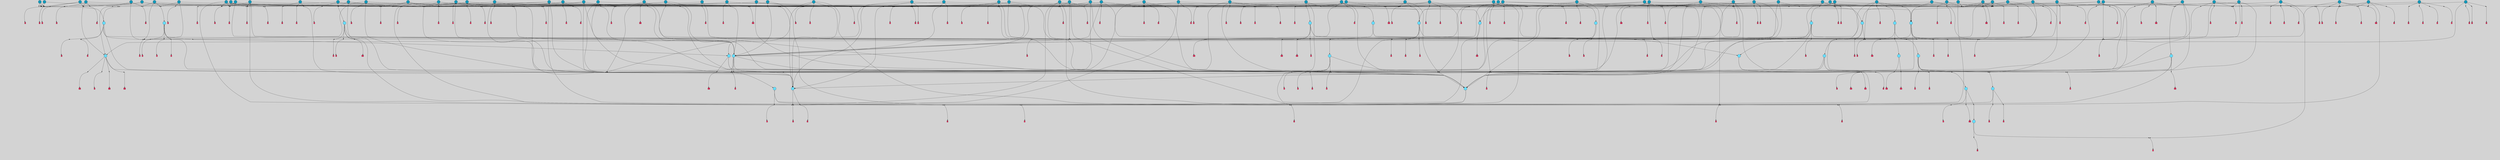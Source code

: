 // File exported with GEGELATI v1.3.1
// On the 2024-04-08 17:48:16
// With the File::TPGGraphDotExporter
digraph{
	graph[pad = "0.212, 0.055" bgcolor = lightgray]
	node[shape=circle style = filled label = ""]
		T3 [fillcolor="#66ddff"]
		T7 [fillcolor="#66ddff"]
		T9 [fillcolor="#66ddff"]
		T11 [fillcolor="#66ddff"]
		T24 [fillcolor="#66ddff"]
		T27 [fillcolor="#66ddff"]
		T54 [fillcolor="#66ddff"]
		T59 [fillcolor="#66ddff"]
		T82 [fillcolor="#66ddff"]
		T95 [fillcolor="#66ddff"]
		T129 [fillcolor="#66ddff"]
		T159 [fillcolor="#66ddff"]
		T176 [fillcolor="#66ddff"]
		T212 [fillcolor="#1199bb"]
		T255 [fillcolor="#66ddff"]
		T267 [fillcolor="#66ddff"]
		T274 [fillcolor="#1199bb"]
		T300 [fillcolor="#66ddff"]
		T318 [fillcolor="#66ddff"]
		T319 [fillcolor="#66ddff"]
		T320 [fillcolor="#66ddff"]
		T321 [fillcolor="#66ddff"]
		T322 [fillcolor="#66ddff"]
		T323 [fillcolor="#66ddff"]
		T324 [fillcolor="#66ddff"]
		T339 [fillcolor="#1199bb"]
		T344 [fillcolor="#1199bb"]
		T359 [fillcolor="#1199bb"]
		T374 [fillcolor="#1199bb"]
		T378 [fillcolor="#1199bb"]
		T383 [fillcolor="#66ddff"]
		T390 [fillcolor="#1199bb"]
		T391 [fillcolor="#1199bb"]
		T395 [fillcolor="#1199bb"]
		T412 [fillcolor="#1199bb"]
		T419 [fillcolor="#1199bb"]
		T422 [fillcolor="#1199bb"]
		T423 [fillcolor="#1199bb"]
		T424 [fillcolor="#1199bb"]
		T426 [fillcolor="#1199bb"]
		T427 [fillcolor="#1199bb"]
		T429 [fillcolor="#1199bb"]
		T430 [fillcolor="#1199bb"]
		T431 [fillcolor="#1199bb"]
		T432 [fillcolor="#1199bb"]
		T433 [fillcolor="#66ddff"]
		T434 [fillcolor="#1199bb"]
		T435 [fillcolor="#1199bb"]
		T436 [fillcolor="#1199bb"]
		T437 [fillcolor="#1199bb"]
		T438 [fillcolor="#1199bb"]
		T439 [fillcolor="#1199bb"]
		T440 [fillcolor="#1199bb"]
		T441 [fillcolor="#1199bb"]
		T442 [fillcolor="#1199bb"]
		T443 [fillcolor="#1199bb"]
		T445 [fillcolor="#1199bb"]
		T447 [fillcolor="#1199bb"]
		T449 [fillcolor="#1199bb"]
		T450 [fillcolor="#1199bb"]
		T451 [fillcolor="#1199bb"]
		T459 [fillcolor="#1199bb"]
		T462 [fillcolor="#1199bb"]
		T468 [fillcolor="#1199bb"]
		T471 [fillcolor="#1199bb"]
		T474 [fillcolor="#1199bb"]
		T476 [fillcolor="#1199bb"]
		T478 [fillcolor="#1199bb"]
		T488 [fillcolor="#1199bb"]
		T490 [fillcolor="#1199bb"]
		T491 [fillcolor="#1199bb"]
		T493 [fillcolor="#1199bb"]
		T494 [fillcolor="#1199bb"]
		T495 [fillcolor="#1199bb"]
		T496 [fillcolor="#1199bb"]
		T497 [fillcolor="#1199bb"]
		T499 [fillcolor="#1199bb"]
		T501 [fillcolor="#66ddff"]
		T502 [fillcolor="#1199bb"]
		T503 [fillcolor="#1199bb"]
		T504 [fillcolor="#66ddff"]
		T505 [fillcolor="#1199bb"]
		T506 [fillcolor="#1199bb"]
		T509 [fillcolor="#1199bb"]
		T510 [fillcolor="#1199bb"]
		T511 [fillcolor="#1199bb"]
		T512 [fillcolor="#1199bb"]
		T513 [fillcolor="#1199bb"]
		T514 [fillcolor="#1199bb"]
		T516 [fillcolor="#1199bb"]
		T519 [fillcolor="#1199bb"]
		T526 [fillcolor="#1199bb"]
		T527 [fillcolor="#1199bb"]
		T529 [fillcolor="#1199bb"]
		T532 [fillcolor="#1199bb"]
		T534 [fillcolor="#1199bb"]
		T535 [fillcolor="#1199bb"]
		T536 [fillcolor="#1199bb"]
		T537 [fillcolor="#1199bb"]
		T538 [fillcolor="#1199bb"]
		T539 [fillcolor="#1199bb"]
		T541 [fillcolor="#1199bb"]
		T543 [fillcolor="#1199bb"]
		T544 [fillcolor="#1199bb"]
		T545 [fillcolor="#1199bb"]
		T546 [fillcolor="#1199bb"]
		T547 [fillcolor="#1199bb"]
		T548 [fillcolor="#1199bb"]
		P5196 [fillcolor="#cccccc" shape=point] //6|
		I5196 [shape=box style=invis label="6|1&2|6#1|7&#92;n10|7&2|0#1|5&#92;n9|4&0|1#2|2&#92;n8|6&0|0#1|0&#92;n"]
		P5196 -> I5196[style=invis]
		A4030 [fillcolor="#ff3366" shape=box margin=0.03 width=0 height=0 label="3"]
		T3 -> P5196 -> A4030
		P5197 [fillcolor="#cccccc" shape=point] //3|
		I5197 [shape=box style=invis label="7|6&2|4#0|2&#92;n10|3&2|7#1|4&#92;n11|6&0|4#0|1&#92;n7|1&0|0#2|6&#92;n7|6&0|3#2|6&#92;n4|0&2|6#0|1&#92;n4|4&2|5#0|2&#92;n4|6&0|4#2|7&#92;n10|0&2|3#1|5&#92;n2|6&0|5#0|2&#92;n1|0&2|3#0|7&#92;n1|6&2|0#0|5&#92;n6|2&0|1#0|7&#92;n9|2&0|3#2|7&#92;n5|3&0|6#0|6&#92;n1|7&2|5#2|3&#92;n8|1&2|7#0|6&#92;n1|0&2|5#2|1&#92;n7|1&2|2#2|5&#92;n7|4&2|6#0|3&#92;n"]
		P5197 -> I5197[style=invis]
		A4031 [fillcolor="#ff3366" shape=box margin=0.03 width=0 height=0 label="4"]
		T3 -> P5197 -> A4031
		P5198 [fillcolor="#cccccc" shape=point] //-3|
		I5198 [shape=box style=invis label="1|6&2|7#0|7&#92;n10|2&0|7#1|3&#92;n9|6&2|7#2|2&#92;n5|3&0|7#0|7&#92;n1|6&2|3#0|0&#92;n2|3&2|3#2|2&#92;n5|1&2|6#0|6&#92;n"]
		P5198 -> I5198[style=invis]
		A4032 [fillcolor="#ff3366" shape=box margin=0.03 width=0 height=0 label="7"]
		T7 -> P5198 -> A4032
		P5199 [fillcolor="#cccccc" shape=point] //5|
		I5199 [shape=box style=invis label="0|5&2|3#0|1&#92;n0|6&2|1#2|4&#92;n6|2&2|6#0|7&#92;n7|4&0|3#0|1&#92;n5|4&0|7#1|6&#92;n9|1&0|5#2|2&#92;n6|3&2|3#1|7&#92;n11|7&2|4#1|6&#92;n2|5&0|1#0|0&#92;n4|7&0|0#0|2&#92;n6|2&0|6#0|0&#92;n2|1&2|6#2|4&#92;n10|0&2|0#1|0&#92;n6|6&2|4#0|6&#92;n"]
		P5199 -> I5199[style=invis]
		A4033 [fillcolor="#ff3366" shape=box margin=0.03 width=0 height=0 label="8"]
		T7 -> P5199 -> A4033
		P5200 [fillcolor="#cccccc" shape=point] //-6|
		I5200 [shape=box style=invis label="11|1&0|7#2|0&#92;n10|4&0|1#1|0&#92;n4|3&2|4#2|1&#92;n0|5&2|0#0|0&#92;n6|1&0|0#0|3&#92;n8|2&2|0#0|4&#92;n11|4&2|0#1|6&#92;n7|0&2|6#2|3&#92;n5|3&2|6#2|0&#92;n2|0&2|0#0|4&#92;n"]
		P5200 -> I5200[style=invis]
		A4034 [fillcolor="#ff3366" shape=box margin=0.03 width=0 height=0 label="9"]
		T9 -> P5200 -> A4034
		P5201 [fillcolor="#cccccc" shape=point] //2|
		I5201 [shape=box style=invis label="6|3&2|7#1|4&#92;n8|6&0|0#2|5&#92;n2|1&0|2#0|3&#92;n8|7&0|6#0|4&#92;n2|1&2|0#0|1&#92;n0|0&2|2#2|3&#92;n6|6&0|7#2|1&#92;n6|1&0|7#2|6&#92;n5|4&2|7#0|4&#92;n0|3&0|4#2|0&#92;n11|0&2|0#2|5&#92;n4|5&2|5#2|4&#92;n5|7&0|6#0|4&#92;n9|7&2|5#0|3&#92;n5|4&2|1#0|3&#92;n5|3&0|1#1|7&#92;n0|4&0|3#2|5&#92;n"]
		P5201 -> I5201[style=invis]
		A4035 [fillcolor="#ff3366" shape=box margin=0.03 width=0 height=0 label="10"]
		T9 -> P5201 -> A4035
		P5202 [fillcolor="#cccccc" shape=point] //6|
		I5202 [shape=box style=invis label="3|0&2|7#2|2&#92;n3|2&0|4#2|5&#92;n5|1&0|2#1|0&#92;n8|7&0|1#2|0&#92;n8|5&0|3#0|6&#92;n0|2&0|2#2|3&#92;n1|5&2|5#0|5&#92;n5|6&0|6#0|7&#92;n6|7&0|0#2|6&#92;n1|2&2|3#0|0&#92;n7|7&2|3#0|4&#92;n0|7&2|7#0|6&#92;n1|0&2|2#2|7&#92;n4|4&0|1#0|0&#92;n"]
		P5202 -> I5202[style=invis]
		A4036 [fillcolor="#ff3366" shape=box margin=0.03 width=0 height=0 label="11"]
		T11 -> P5202 -> A4036
		P5203 [fillcolor="#cccccc" shape=point] //-4|
		I5203 [shape=box style=invis label="4|1&0|4#2|6&#92;n1|2&2|2#2|0&#92;n1|2&2|0#0|6&#92;n8|4&2|3#2|5&#92;n5|5&2|1#1|0&#92;n"]
		P5203 -> I5203[style=invis]
		A4037 [fillcolor="#ff3366" shape=box margin=0.03 width=0 height=0 label="12"]
		T11 -> P5203 -> A4037
		P5204 [fillcolor="#cccccc" shape=point] //1|
		I5204 [shape=box style=invis label="5|1&0|6#2|7&#92;n2|4&0|4#2|2&#92;n0|6&0|5#0|4&#92;n10|6&2|5#1|6&#92;n9|3&0|1#1|7&#92;n10|3&2|2#1|0&#92;n5|0&0|0#2|1&#92;n11|3&2|3#1|5&#92;n10|3&0|1#1|0&#92;n2|4&0|1#0|1&#92;n0|2&0|3#2|4&#92;n9|2&2|1#2|5&#92;n11|7&2|6#2|6&#92;n"]
		P5204 -> I5204[style=invis]
		T24 -> P5204 -> T7
		P5205 [fillcolor="#cccccc" shape=point] //5|
		I5205 [shape=box style=invis label="3|0&2|0#0|1&#92;n3|0&0|7#0|1&#92;n5|3&0|2#2|6&#92;n4|4&2|4#2|6&#92;n11|2&0|7#1|6&#92;n2|7&2|2#2|5&#92;n9|3&2|6#2|7&#92;n7|7&0|0#0|4&#92;n6|1&2|4#2|3&#92;n5|4&2|0#1|6&#92;n1|3&0|7#0|4&#92;n"]
		P5205 -> I5205[style=invis]
		A4038 [fillcolor="#ff3366" shape=box margin=0.03 width=0 height=0 label="7"]
		T24 -> P5205 -> A4038
		P5206 [fillcolor="#cccccc" shape=point] //-2|
		I5206 [shape=box style=invis label="4|1&0|4#0|3&#92;n4|2&0|5#2|0&#92;n5|5&2|6#0|5&#92;n1|4&0|1#0|2&#92;n6|3&2|7#1|5&#92;n0|4&2|0#0|3&#92;n8|5&2|5#1|2&#92;n10|7&2|7#1|1&#92;n3|4&0|0#2|1&#92;n3|6&2|5#2|5&#92;n8|3&0|1#0|7&#92;n10|0&2|7#1|3&#92;n4|1&2|4#0|1&#92;n9|3&2|0#0|4&#92;n3|6&2|0#0|4&#92;n1|2&0|6#2|1&#92;n4|0&2|1#2|2&#92;n"]
		P5206 -> I5206[style=invis]
		A4039 [fillcolor="#ff3366" shape=box margin=0.03 width=0 height=0 label="14"]
		T24 -> P5206 -> A4039
		P5207 [fillcolor="#cccccc" shape=point] //2|
		I5207 [shape=box style=invis label="9|1&2|3#0|1&#92;n5|2&2|0#2|4&#92;n3|6&2|5#2|7&#92;n7|0&2|5#0|4&#92;n1|2&0|3#0|5&#92;n7|3&2|7#0|0&#92;n"]
		P5207 -> I5207[style=invis]
		A4040 [fillcolor="#ff3366" shape=box margin=0.03 width=0 height=0 label="2"]
		T27 -> P5207 -> A4040
		P5208 [fillcolor="#cccccc" shape=point] //-6|
		I5208 [shape=box style=invis label="7|5&0|4#0|4&#92;n11|0&2|5#2|1&#92;n"]
		P5208 -> I5208[style=invis]
		A4041 [fillcolor="#ff3366" shape=box margin=0.03 width=0 height=0 label="3"]
		T27 -> P5208 -> A4041
		T27 -> P5197
		P5209 [fillcolor="#cccccc" shape=point] //0|
		I5209 [shape=box style=invis label="2|5&0|1#0|6&#92;n6|1&2|2#2|7&#92;n8|0&0|3#1|4&#92;n4|3&2|5#2|4&#92;n8|1&2|4#0|0&#92;n6|6&0|1#2|6&#92;n11|7&2|4#2|5&#92;n6|2&2|4#0|2&#92;n8|5&2|4#2|4&#92;n2|1&2|1#2|2&#92;n2|7&2|5#2|6&#92;n9|7&0|5#0|4&#92;n1|2&0|5#2|6&#92;n4|2&2|3#2|7&#92;n3|3&2|1#0|2&#92;n"]
		P5209 -> I5209[style=invis]
		A4042 [fillcolor="#ff3366" shape=box margin=0.03 width=0 height=0 label="5"]
		T27 -> P5209 -> A4042
		P5210 [fillcolor="#cccccc" shape=point] //0|
		I5210 [shape=box style=invis label="4|0&0|3#2|7&#92;n10|2&0|3#1|7&#92;n3|5&0|2#0|3&#92;n4|5&0|0#2|1&#92;n10|7&2|0#1|2&#92;n5|3&2|3#1|6&#92;n9|5&2|0#0|4&#92;n5|4&2|7#0|2&#92;n10|3&2|7#1|4&#92;n7|2&0|1#2|6&#92;n8|6&0|5#0|5&#92;n8|7&2|3#0|5&#92;n2|6&2|4#0|0&#92;n"]
		P5210 -> I5210[style=invis]
		A4043 [fillcolor="#ff3366" shape=box margin=0.03 width=0 height=0 label="5"]
		T27 -> P5210 -> A4043
		P5211 [fillcolor="#cccccc" shape=point] //8|
		I5211 [shape=box style=invis label="9|0&0|1#2|0&#92;n10|1&2|5#1|4&#92;n8|2&2|6#0|4&#92;n2|4&2|5#2|3&#92;n4|2&2|2#0|2&#92;n7|5&0|2#0|0&#92;n8|2&2|1#1|3&#92;n8|7&0|7#2|1&#92;n1|1&0|0#0|7&#92;n5|6&2|5#1|0&#92;n6|6&2|5#0|0&#92;n11|4&0|3#2|6&#92;n4|2&2|4#0|7&#92;n5|6&0|1#2|0&#92;n11|3&0|2#0|7&#92;n"]
		P5211 -> I5211[style=invis]
		A4044 [fillcolor="#ff3366" shape=box margin=0.03 width=0 height=0 label="6"]
		T54 -> P5211 -> A4044
		T54 -> P5205
		P5212 [fillcolor="#cccccc" shape=point] //-10|
		I5212 [shape=box style=invis label="3|6&0|0#0|4&#92;n4|1&2|4#0|1&#92;n5|1&0|1#0|4&#92;n5|5&2|6#0|5&#92;n6|5&0|6#0|3&#92;n11|1&2|0#0|1&#92;n0|7&2|0#0|3&#92;n1|2&0|6#0|1&#92;n8|0&0|4#2|0&#92;n0|4&0|7#2|7&#92;n7|0&2|7#1|3&#92;n3|1&0|5#2|5&#92;n5|1&0|4#0|3&#92;n2|2&0|2#0|0&#92;n8|3&0|1#0|7&#92;n3|0&0|3#0|5&#92;n7|2&0|5#2|0&#92;n6|3&2|7#1|5&#92;n4|7&2|7#2|1&#92;n"]
		P5212 -> I5212[style=invis]
		A4045 [fillcolor="#ff3366" shape=box margin=0.03 width=0 height=0 label="14"]
		T54 -> P5212 -> A4045
		T54 -> P5199
		P5213 [fillcolor="#cccccc" shape=point] //8|
		I5213 [shape=box style=invis label="9|0&0|1#2|0&#92;n10|1&2|5#1|4&#92;n8|2&2|6#0|4&#92;n4|5&0|3#0|1&#92;n2|4&2|5#2|3&#92;n4|2&2|2#0|2&#92;n7|5&0|2#0|0&#92;n8|2&2|1#1|3&#92;n8|7&0|7#2|1&#92;n1|1&0|0#0|7&#92;n5|6&2|5#1|0&#92;n6|3&2|5#0|0&#92;n11|4&0|3#2|6&#92;n1|2&2|4#0|7&#92;n5|6&0|1#2|0&#92;n11|3&0|2#0|7&#92;n"]
		P5213 -> I5213[style=invis]
		A4046 [fillcolor="#ff3366" shape=box margin=0.03 width=0 height=0 label="6"]
		T59 -> P5213 -> A4046
		T59 -> P5205
		T59 -> P5200
		T59 -> P5205
		P5214 [fillcolor="#cccccc" shape=point] //6|
		I5214 [shape=box style=invis label="7|0&2|5#1|2&#92;n10|6&2|1#1|3&#92;n7|5&0|2#0|7&#92;n10|7&0|1#1|5&#92;n4|6&2|5#0|5&#92;n4|4&0|7#2|7&#92;n"]
		P5214 -> I5214[style=invis]
		A4047 [fillcolor="#ff3366" shape=box margin=0.03 width=0 height=0 label="7"]
		T82 -> P5214 -> A4047
		P5215 [fillcolor="#cccccc" shape=point] //6|
		I5215 [shape=box style=invis label="0|5&2|3#0|1&#92;n0|6&2|1#2|4&#92;n9|1&0|5#2|2&#92;n7|4&0|3#0|1&#92;n5|4&0|7#1|6&#92;n2|5&0|1#0|0&#92;n6|3&2|3#1|7&#92;n11|7&2|4#1|6&#92;n6|2&2|6#0|1&#92;n4|7&0|0#0|2&#92;n6|2&0|6#0|0&#92;n9|1&2|6#2|4&#92;n10|0&2|0#1|0&#92;n6|6&2|4#0|6&#92;n"]
		P5215 -> I5215[style=invis]
		A4048 [fillcolor="#ff3366" shape=box margin=0.03 width=0 height=0 label="8"]
		T82 -> P5215 -> A4048
		T82 -> P5200
		P5216 [fillcolor="#cccccc" shape=point] //4|
		I5216 [shape=box style=invis label="4|3&0|6#0|3&#92;n5|7&2|3#2|2&#92;n5|6&0|7#1|2&#92;n1|4&2|6#0|3&#92;n8|4&2|1#2|5&#92;n9|5&2|4#1|4&#92;n2|4&0|5#0|7&#92;n10|0&0|6#1|3&#92;n3|0&0|6#0|2&#92;n2|7&2|7#2|6&#92;n5|2&0|5#1|5&#92;n10|4&2|5#1|7&#92;n4|0&0|4#2|4&#92;n11|1&0|4#2|6&#92;n10|6&2|0#1|4&#92;n9|7&0|3#1|4&#92;n4|5&2|7#0|6&#92;n11|5&2|6#2|3&#92;n0|3&0|5#0|1&#92;n"]
		P5216 -> I5216[style=invis]
		A4049 [fillcolor="#ff3366" shape=box margin=0.03 width=0 height=0 label="13"]
		T95 -> P5216 -> A4049
		P5217 [fillcolor="#cccccc" shape=point] //8|
		I5217 [shape=box style=invis label="9|7&0|5#2|5&#92;n3|3&2|3#0|2&#92;n9|5&2|2#1|0&#92;n2|3&0|6#0|3&#92;n4|4&2|5#2|7&#92;n11|3&2|0#1|5&#92;n6|6&2|1#2|2&#92;n4|6&0|1#2|2&#92;n2|5&2|7#2|2&#92;n7|7&2|2#2|3&#92;n6|5&0|3#2|6&#92;n6|7&0|6#0|2&#92;n"]
		P5217 -> I5217[style=invis]
		A4050 [fillcolor="#ff3366" shape=box margin=0.03 width=0 height=0 label="14"]
		T95 -> P5217 -> A4050
		P5218 [fillcolor="#cccccc" shape=point] //2|
		I5218 [shape=box style=invis label="4|1&0|4#2|6&#92;n5|5&2|1#1|0&#92;n1|0&2|0#0|6&#92;n8|4&2|3#2|5&#92;n"]
		P5218 -> I5218[style=invis]
		T95 -> P5218 -> T11
		P5219 [fillcolor="#cccccc" shape=point] //-9|
		I5219 [shape=box style=invis label="2|0&2|0#2|1&#92;n4|4&2|4#2|6&#92;n9|1&0|3#1|7&#92;n5|3&0|2#2|6&#92;n2|7&2|2#2|5&#92;n5|4&2|0#1|6&#92;n3|0&0|7#0|1&#92;n1|3&0|7#0|4&#92;n11|6&2|2#0|7&#92;n7|7&0|0#0|4&#92;n11|0&0|7#1|6&#92;n9|3&2|6#2|7&#92;n"]
		P5219 -> I5219[style=invis]
		A4051 [fillcolor="#ff3366" shape=box margin=0.03 width=0 height=0 label="7"]
		T95 -> P5219 -> A4051
		P5220 [fillcolor="#cccccc" shape=point] //-8|
		I5220 [shape=box style=invis label="7|5&0|4#2|4&#92;n"]
		P5220 -> I5220[style=invis]
		A4052 [fillcolor="#ff3366" shape=box margin=0.03 width=0 height=0 label="3"]
		T95 -> P5220 -> A4052
		T129 -> P5211
		T129 -> P5205
		P5221 [fillcolor="#cccccc" shape=point] //10|
		I5221 [shape=box style=invis label="4|5&2|7#2|1&#92;n1|7&2|3#0|6&#92;n3|5&2|2#0|3&#92;n10|3&0|7#1|4&#92;n7|1&0|4#2|6&#92;n10|2&0|3#1|7&#92;n9|5&2|0#0|4&#92;n4|0&0|3#2|7&#92;n11|4&2|6#1|2&#92;n5|4&2|7#0|2&#92;n2|6&2|4#0|0&#92;n6|5&0|7#2|1&#92;n5|3&2|3#1|6&#92;n10|7&2|0#1|2&#92;n"]
		P5221 -> I5221[style=invis]
		A4053 [fillcolor="#ff3366" shape=box margin=0.03 width=0 height=0 label="5"]
		T129 -> P5221 -> A4053
		P5222 [fillcolor="#cccccc" shape=point] //5|
		I5222 [shape=box style=invis label="9|4&2|3#1|3&#92;n0|4&2|4#0|5&#92;n6|1&2|6#2|5&#92;n4|0&0|5#2|0&#92;n"]
		P5222 -> I5222[style=invis]
		A4054 [fillcolor="#ff3366" shape=box margin=0.03 width=0 height=0 label="7"]
		T129 -> P5222 -> A4054
		P5223 [fillcolor="#cccccc" shape=point] //6|
		I5223 [shape=box style=invis label="9|4&2|7#0|6&#92;n8|4&0|1#1|0&#92;n1|3&0|0#2|1&#92;n2|4&0|6#2|2&#92;n5|1&2|5#0|7&#92;n3|0&0|3#2|6&#92;n2|2&2|6#0|2&#92;n8|4&0|4#2|2&#92;n5|1&2|4#0|3&#92;n9|4&0|6#0|6&#92;n5|0&2|2#1|5&#92;n11|7&0|0#1|1&#92;n0|4&0|3#0|3&#92;n7|7&2|4#2|5&#92;n1|5&0|1#2|1&#92;n"]
		P5223 -> I5223[style=invis]
		A4055 [fillcolor="#ff3366" shape=box margin=0.03 width=0 height=0 label="1"]
		T129 -> P5223 -> A4055
		P5224 [fillcolor="#cccccc" shape=point] //7|
		I5224 [shape=box style=invis label="7|0&2|1#2|0&#92;n9|7&2|1#1|7&#92;n8|2&0|1#1|0&#92;n6|6&0|2#1|1&#92;n2|2&0|5#0|0&#92;n5|7&0|0#2|1&#92;n5|1&2|5#1|5&#92;n4|7&2|4#2|3&#92;n10|5&2|2#1|5&#92;n1|3&2|2#2|0&#92;n10|2&2|6#1|5&#92;n"]
		P5224 -> I5224[style=invis]
		A4056 [fillcolor="#ff3366" shape=box margin=0.03 width=0 height=0 label="1"]
		T159 -> P5224 -> A4056
		P5225 [fillcolor="#cccccc" shape=point] //7|
		I5225 [shape=box style=invis label="7|4&2|7#0|4&#92;n4|6&0|1#2|5&#92;n2|1&2|3#0|0&#92;n4|3&2|0#0|1&#92;n0|0&2|7#2|7&#92;n7|7&0|5#2|3&#92;n5|0&2|1#2|2&#92;n10|0&0|4#1|2&#92;n4|4&0|7#0|0&#92;n6|7&0|2#0|1&#92;n1|4&2|5#0|4&#92;n"]
		P5225 -> I5225[style=invis]
		A4057 [fillcolor="#ff3366" shape=box margin=0.03 width=0 height=0 label="0"]
		T159 -> P5225 -> A4057
		P5226 [fillcolor="#cccccc" shape=point] //5|
		I5226 [shape=box style=invis label="0|5&2|3#0|1&#92;n0|6&2|1#2|4&#92;n6|2&2|6#0|7&#92;n9|0&2|7#1|1&#92;n7|4&0|3#0|1&#92;n11|7&2|4#1|6&#92;n9|1&0|5#2|2&#92;n5|4&0|7#1|6&#92;n2|5&0|1#0|0&#92;n4|7&0|0#0|2&#92;n6|2&0|6#0|0&#92;n2|1&2|6#2|4&#92;n10|0&0|0#1|0&#92;n6|6&2|4#0|6&#92;n"]
		P5226 -> I5226[style=invis]
		T159 -> P5226 -> T129
		P5227 [fillcolor="#cccccc" shape=point] //3|
		I5227 [shape=box style=invis label="4|7&0|7#2|7&#92;n11|5&2|6#0|2&#92;n5|5&2|6#2|0&#92;n3|2&0|6#0|3&#92;n10|2&2|5#1|5&#92;n9|4&2|3#1|5&#92;n2|5&2|7#2|4&#92;n11|3&2|5#1|0&#92;n7|0&0|7#2|1&#92;n1|2&0|5#0|1&#92;n"]
		P5227 -> I5227[style=invis]
		A4058 [fillcolor="#ff3366" shape=box margin=0.03 width=0 height=0 label="5"]
		T176 -> P5227 -> A4058
		P5228 [fillcolor="#cccccc" shape=point] //2|
		I5228 [shape=box style=invis label="7|1&0|6#0|1&#92;n5|2&2|5#1|6&#92;n10|1&2|1#1|1&#92;n4|7&0|4#2|2&#92;n11|7&0|4#2|7&#92;n5|0&0|5#1|7&#92;n8|2&0|5#2|4&#92;n10|0&2|6#1|6&#92;n5|1&0|1#2|3&#92;n1|6&2|0#0|1&#92;n9|6&2|2#1|4&#92;n3|4&2|3#0|0&#92;n10|1&0|1#1|0&#92;n2|2&0|1#2|1&#92;n3|1&2|7#0|3&#92;n"]
		P5228 -> I5228[style=invis]
		A4059 [fillcolor="#ff3366" shape=box margin=0.03 width=0 height=0 label="10"]
		T176 -> P5228 -> A4059
		P5229 [fillcolor="#cccccc" shape=point] //-1|
		I5229 [shape=box style=invis label="1|7&2|1#0|6&#92;n8|1&2|3#0|5&#92;n10|6&2|7#1|0&#92;n1|7&2|5#0|2&#92;n0|3&0|3#2|2&#92;n3|5&0|1#0|0&#92;n3|5&0|2#0|3&#92;n1|5&2|0#0|4&#92;n5|7&2|2#2|5&#92;n4|0&2|3#0|3&#92;n"]
		P5229 -> I5229[style=invis]
		T176 -> P5229 -> T3
		P5230 [fillcolor="#cccccc" shape=point] //-3|
		I5230 [shape=box style=invis label="6|3&2|4#1|4&#92;n5|3&0|1#1|7&#92;n2|1&0|2#2|3&#92;n8|7&0|6#0|4&#92;n2|1&2|0#0|1&#92;n0|0&2|2#2|3&#92;n6|1&0|7#2|6&#92;n5|7&0|2#0|4&#92;n0|3&0|4#2|0&#92;n11|0&2|0#2|5&#92;n6|0&2|0#1|4&#92;n8|6&0|2#2|5&#92;n5|4&2|1#0|3&#92;n9|7&2|5#0|3&#92;n5|4&2|7#0|4&#92;n"]
		P5230 -> I5230[style=invis]
		A4060 [fillcolor="#ff3366" shape=box margin=0.03 width=0 height=0 label="10"]
		T176 -> P5230 -> A4060
		P5231 [fillcolor="#cccccc" shape=point] //4|
		I5231 [shape=box style=invis label="7|1&0|6#0|1&#92;n5|2&2|5#1|6&#92;n10|1&2|1#1|1&#92;n9|6&2|2#1|4&#92;n4|7&0|4#2|2&#92;n9|6&0|4#1|1&#92;n10|0&2|6#1|6&#92;n5|1&0|1#2|3&#92;n1|6&2|0#0|1&#92;n8|2&0|5#2|4&#92;n3|4&2|3#0|0&#92;n10|1&0|5#1|0&#92;n2|2&0|1#2|1&#92;n3|1&2|7#0|3&#92;n"]
		P5231 -> I5231[style=invis]
		A4061 [fillcolor="#ff3366" shape=box margin=0.03 width=0 height=0 label="10"]
		T176 -> P5231 -> A4061
		P5232 [fillcolor="#cccccc" shape=point] //6|
		I5232 [shape=box style=invis label="9|4&2|7#0|6&#92;n8|4&0|1#1|0&#92;n1|3&0|0#2|1&#92;n2|4&0|6#2|2&#92;n5|1&2|5#0|7&#92;n3|0&0|3#2|6&#92;n2|2&2|6#0|2&#92;n8|4&0|4#2|2&#92;n5|1&2|4#0|3&#92;n9|4&0|6#0|6&#92;n5|0&2|2#1|5&#92;n11|7&0|0#1|1&#92;n0|4&0|3#0|3&#92;n7|7&2|4#2|5&#92;n1|5&0|1#2|1&#92;n"]
		P5232 -> I5232[style=invis]
		A4062 [fillcolor="#ff3366" shape=box margin=0.03 width=0 height=0 label="1"]
		T212 -> P5232 -> A4062
		P5233 [fillcolor="#cccccc" shape=point] //5|
		I5233 [shape=box style=invis label="9|4&2|3#1|3&#92;n0|4&2|4#0|5&#92;n6|1&2|6#2|5&#92;n4|0&0|5#2|0&#92;n"]
		P5233 -> I5233[style=invis]
		A4063 [fillcolor="#ff3366" shape=box margin=0.03 width=0 height=0 label="7"]
		T212 -> P5233 -> A4063
		P5234 [fillcolor="#cccccc" shape=point] //5|
		I5234 [shape=box style=invis label="3|0&2|0#0|1&#92;n3|0&0|7#0|1&#92;n5|3&0|2#2|6&#92;n4|4&2|4#2|6&#92;n11|2&0|7#1|6&#92;n2|7&2|2#2|5&#92;n9|3&2|6#2|7&#92;n7|7&0|0#0|4&#92;n6|1&2|4#2|3&#92;n5|4&2|0#1|6&#92;n1|3&0|7#0|4&#92;n"]
		P5234 -> I5234[style=invis]
		A4064 [fillcolor="#ff3366" shape=box margin=0.03 width=0 height=0 label="7"]
		T212 -> P5234 -> A4064
		P5235 [fillcolor="#cccccc" shape=point] //8|
		I5235 [shape=box style=invis label="9|0&0|1#2|0&#92;n10|1&2|5#1|4&#92;n8|2&2|6#0|4&#92;n2|4&2|5#2|3&#92;n4|2&2|2#0|2&#92;n7|5&0|2#0|0&#92;n8|2&2|1#1|3&#92;n8|7&0|7#2|1&#92;n1|1&0|0#0|7&#92;n5|6&2|5#1|0&#92;n6|6&2|5#0|0&#92;n11|4&0|3#2|6&#92;n4|2&2|4#0|7&#92;n5|6&0|1#2|0&#92;n11|3&0|2#0|7&#92;n"]
		P5235 -> I5235[style=invis]
		A4065 [fillcolor="#ff3366" shape=box margin=0.03 width=0 height=0 label="6"]
		T212 -> P5235 -> A4065
		P5236 [fillcolor="#cccccc" shape=point] //10|
		I5236 [shape=box style=invis label="4|5&2|7#2|1&#92;n1|7&2|3#0|6&#92;n3|5&2|2#0|3&#92;n10|3&0|7#1|4&#92;n7|1&0|4#2|6&#92;n10|2&0|3#1|7&#92;n9|5&2|0#0|4&#92;n4|0&0|3#2|7&#92;n11|4&2|6#1|2&#92;n5|4&2|7#0|2&#92;n2|6&2|4#0|0&#92;n6|5&0|7#2|1&#92;n5|3&2|3#1|6&#92;n10|7&2|0#1|2&#92;n"]
		P5236 -> I5236[style=invis]
		A4066 [fillcolor="#ff3366" shape=box margin=0.03 width=0 height=0 label="5"]
		T212 -> P5236 -> A4066
		T255 -> P5229
		P5237 [fillcolor="#cccccc" shape=point] //-9|
		I5237 [shape=box style=invis label="7|1&0|0#2|6&#92;n1|6&0|4#2|7&#92;n7|6&2|4#0|2&#92;n10|7&2|1#1|3&#92;n7|6&0|3#2|6&#92;n4|0&2|2#2|1&#92;n1|0&0|5#2|3&#92;n6|1&2|6#1|1&#92;n7|4&2|6#1|0&#92;n9|5&0|1#0|2&#92;n9|2&0|3#0|7&#92;n6|0&2|7#0|6&#92;n10|5&2|3#1|5&#92;n10|0&2|7#1|4&#92;n1|0&2|3#0|7&#92;n5|2&0|6#0|6&#92;n2|6&0|1#0|2&#92;n7|4&2|5#0|3&#92;n3|6&2|4#0|5&#92;n1|6&2|0#0|5&#92;n"]
		P5237 -> I5237[style=invis]
		A4067 [fillcolor="#ff3366" shape=box margin=0.03 width=0 height=0 label="4"]
		T255 -> P5237 -> A4067
		P5238 [fillcolor="#cccccc" shape=point] //7|
		I5238 [shape=box style=invis label="9|6&2|6#1|3&#92;n9|7&2|0#1|7&#92;n3|0&2|0#0|0&#92;n1|6&0|0#0|4&#92;n7|4&0|3#0|1&#92;n"]
		P5238 -> I5238[style=invis]
		A4068 [fillcolor="#ff3366" shape=box margin=0.03 width=0 height=0 label="12"]
		T255 -> P5238 -> A4068
		P5239 [fillcolor="#cccccc" shape=point] //-9|
		I5239 [shape=box style=invis label="11|5&0|0#2|6&#92;n8|5&2|3#2|1&#92;n7|1&0|6#1|3&#92;n11|4&0|2#0|1&#92;n9|0&2|7#1|6&#92;n10|1&0|3#1|6&#92;n0|3&0|4#2|5&#92;n5|7&2|3#1|6&#92;n2|0&2|1#0|7&#92;n"]
		P5239 -> I5239[style=invis]
		A4069 [fillcolor="#ff3366" shape=box margin=0.03 width=0 height=0 label="2"]
		T255 -> P5239 -> A4069
		P5240 [fillcolor="#cccccc" shape=point] //-7|
		I5240 [shape=box style=invis label="9|1&2|7#2|1&#92;n7|0&2|0#2|7&#92;n2|3&2|3#2|2&#92;n8|5&2|1#0|3&#92;n5|5&0|7#0|1&#92;n1|6&2|7#0|7&#92;n10|2&0|7#1|3&#92;n6|4&2|2#2|4&#92;n0|6&2|5#0|2&#92;n"]
		P5240 -> I5240[style=invis]
		A4070 [fillcolor="#ff3366" shape=box margin=0.03 width=0 height=0 label="7"]
		T255 -> P5240 -> A4070
		P5241 [fillcolor="#cccccc" shape=point] //-9|
		I5241 [shape=box style=invis label="4|7&2|6#0|5&#92;n11|3&0|2#2|6&#92;n10|2&2|4#1|6&#92;n3|0&2|6#2|7&#92;n4|3&0|5#0|7&#92;n2|3&0|7#0|7&#92;n10|6&0|7#1|5&#92;n10|1&2|2#1|1&#92;n1|7&0|3#2|6&#92;n"]
		P5241 -> I5241[style=invis]
		A4071 [fillcolor="#ff3366" shape=box margin=0.03 width=0 height=0 label="4"]
		T267 -> P5241 -> A4071
		T267 -> P5205
		P5242 [fillcolor="#cccccc" shape=point] //-10|
		I5242 [shape=box style=invis label="4|2&2|0#2|4&#92;n7|3&2|7#0|0&#92;n11|5&2|2#0|2&#92;n9|6&2|3#0|1&#92;n0|0&2|2#0|5&#92;n2|3&2|1#2|0&#92;n"]
		P5242 -> I5242[style=invis]
		A4072 [fillcolor="#ff3366" shape=box margin=0.03 width=0 height=0 label="2"]
		T267 -> P5242 -> A4072
		P5243 [fillcolor="#cccccc" shape=point] //-2|
		I5243 [shape=box style=invis label="5|2&2|0#2|4&#92;n9|1&2|3#0|1&#92;n3|6&2|5#2|7&#92;n7|0&2|1#0|4&#92;n1|2&0|3#0|5&#92;n7|3&2|7#0|0&#92;n"]
		P5243 -> I5243[style=invis]
		A4073 [fillcolor="#ff3366" shape=box margin=0.03 width=0 height=0 label="2"]
		T267 -> P5243 -> A4073
		P5244 [fillcolor="#cccccc" shape=point] //-9|
		I5244 [shape=box style=invis label="4|1&0|4#2|6&#92;n11|0&2|0#0|6&#92;n8|4&2|3#2|5&#92;n6|0&0|3#0|1&#92;n"]
		P5244 -> I5244[style=invis]
		T267 -> P5244 -> T11
		T274 -> P5229
		P5245 [fillcolor="#cccccc" shape=point] //-2|
		I5245 [shape=box style=invis label="7|1&0|0#2|6&#92;n5|2&0|6#0|6&#92;n7|6&2|4#0|2&#92;n10|7&2|1#1|3&#92;n7|6&0|3#2|6&#92;n4|0&2|2#2|1&#92;n1|0&0|5#2|3&#92;n6|1&2|6#1|1&#92;n7|4&2|6#1|0&#92;n7|4&2|5#0|3&#92;n9|2&0|3#0|7&#92;n6|0&2|7#0|7&#92;n10|5&2|3#1|5&#92;n10|0&2|7#1|4&#92;n1|0&2|3#0|7&#92;n1|6&0|1#2|7&#92;n2|6&0|1#0|2&#92;n9|5&0|1#0|2&#92;n3|6&2|4#0|5&#92;n1|6&2|0#0|5&#92;n"]
		P5245 -> I5245[style=invis]
		A4074 [fillcolor="#ff3366" shape=box margin=0.03 width=0 height=0 label="4"]
		T274 -> P5245 -> A4074
		T274 -> P5240
		P5246 [fillcolor="#cccccc" shape=point] //9|
		I5246 [shape=box style=invis label="2|3&0|1#0|2&#92;n1|6&0|2#2|7&#92;n6|0&2|7#0|6&#92;n10|7&2|1#1|3&#92;n7|4&2|6#1|0&#92;n1|1&0|5#2|3&#92;n4|0&2|2#2|1&#92;n6|1&2|6#1|1&#92;n7|6&0|3#2|6&#92;n9|5&0|1#0|2&#92;n9|2&0|3#0|7&#92;n7|6&0|4#0|2&#92;n10|5&2|3#1|5&#92;n10|0&2|7#1|4&#92;n1|0&2|3#0|7&#92;n5|2&0|6#0|6&#92;n7|1&0|0#2|6&#92;n7|4&2|5#0|3&#92;n3|6&2|4#0|5&#92;n1|6&2|0#0|5&#92;n"]
		P5246 -> I5246[style=invis]
		A4075 [fillcolor="#ff3366" shape=box margin=0.03 width=0 height=0 label="4"]
		T274 -> P5246 -> A4075
		P5247 [fillcolor="#cccccc" shape=point] //-2|
		I5247 [shape=box style=invis label="8|4&2|1#2|5&#92;n4|1&2|7#2|1&#92;n5|7&2|3#2|2&#92;n10|4&2|5#1|7&#92;n10|0&2|6#1|3&#92;n4|5&2|7#0|6&#92;n9|5&2|4#0|4&#92;n2|4&0|5#0|7&#92;n11|1&2|4#2|6&#92;n1|4&2|6#0|3&#92;n2|7&2|7#2|6&#92;n3|0&0|6#0|2&#92;n4|0&0|4#2|4&#92;n4|4&2|6#0|7&#92;n10|6&2|0#1|4&#92;n9|7&0|3#1|4&#92;n5|6&0|7#1|2&#92;n11|5&2|6#0|3&#92;n0|3&0|5#0|1&#92;n"]
		P5247 -> I5247[style=invis]
		T274 -> P5247 -> T9
		P5248 [fillcolor="#cccccc" shape=point] //-2|
		I5248 [shape=box style=invis label="8|4&2|1#2|5&#92;n5|7&2|3#1|2&#92;n10|4&2|5#1|7&#92;n10|0&2|6#1|3&#92;n11|1&2|4#2|6&#92;n9|5&2|4#0|4&#92;n2|4&0|5#0|7&#92;n4|5&2|7#0|6&#92;n1|4&2|6#0|3&#92;n2|7&2|7#2|6&#92;n3|0&0|6#0|2&#92;n0|7&0|5#0|1&#92;n0|4&2|1#0|0&#92;n4|4&2|6#0|7&#92;n7|2&2|6#2|6&#92;n11|5&2|6#0|3&#92;n9|7&0|3#1|4&#92;n5|6&0|7#1|2&#92;n10|6&2|0#1|4&#92;n4|0&0|4#2|4&#92;n"]
		P5248 -> I5248[style=invis]
		T300 -> P5248 -> T59
		P5249 [fillcolor="#cccccc" shape=point] //10|
		I5249 [shape=box style=invis label="2|6&2|4#0|0&#92;n1|7&2|3#0|6&#92;n3|5&2|2#0|3&#92;n10|3&0|4#1|4&#92;n7|1&0|4#2|6&#92;n10|2&0|3#1|7&#92;n9|5&2|0#0|4&#92;n4|0&0|3#2|7&#92;n11|4&2|6#1|2&#92;n5|4&2|7#0|2&#92;n4|5&2|7#2|1&#92;n6|5&0|7#2|1&#92;n5|3&2|3#1|6&#92;n10|7&2|0#1|2&#92;n"]
		P5249 -> I5249[style=invis]
		A4076 [fillcolor="#ff3366" shape=box margin=0.03 width=0 height=0 label="5"]
		T300 -> P5249 -> A4076
		T300 -> P5241
		P5250 [fillcolor="#cccccc" shape=point] //-4|
		I5250 [shape=box style=invis label="4|1&0|4#2|6&#92;n1|2&2|2#2|0&#92;n1|2&2|0#0|6&#92;n8|4&2|3#2|5&#92;n5|5&2|1#1|0&#92;n"]
		P5250 -> I5250[style=invis]
		A4077 [fillcolor="#ff3366" shape=box margin=0.03 width=0 height=0 label="12"]
		T321 -> P5250 -> A4077
		P5251 [fillcolor="#cccccc" shape=point] //6|
		I5251 [shape=box style=invis label="3|0&2|7#2|2&#92;n3|2&0|4#2|5&#92;n5|1&0|2#1|0&#92;n8|7&0|1#2|0&#92;n8|5&0|3#0|6&#92;n0|2&0|2#2|3&#92;n1|5&2|5#0|5&#92;n5|6&0|6#0|7&#92;n6|7&0|0#2|6&#92;n1|2&2|3#0|0&#92;n7|7&2|3#0|4&#92;n0|7&2|7#0|6&#92;n1|0&2|2#2|7&#92;n4|4&0|1#0|0&#92;n"]
		P5251 -> I5251[style=invis]
		A4078 [fillcolor="#ff3366" shape=box margin=0.03 width=0 height=0 label="11"]
		T321 -> P5251 -> A4078
		P5252 [fillcolor="#cccccc" shape=point] //2|
		I5252 [shape=box style=invis label="4|1&0|4#2|6&#92;n5|5&2|1#1|0&#92;n1|0&2|0#0|6&#92;n8|4&2|3#2|5&#92;n"]
		P5252 -> I5252[style=invis]
		T323 -> P5252 -> T321
		P5253 [fillcolor="#cccccc" shape=point] //-3|
		I5253 [shape=box style=invis label="8|1&2|3#0|5&#92;n0|6&0|5#0|5&#92;n3|7&2|1#0|6&#92;n3|5&0|1#0|0&#92;n9|5&2|0#0|4&#92;n3|5&0|2#0|3&#92;n10|6&2|4#1|0&#92;n9|4&2|7#2|6&#92;n1|7&2|5#2|2&#92;n"]
		P5253 -> I5253[style=invis]
		A4079 [fillcolor="#ff3366" shape=box margin=0.03 width=0 height=0 label="5"]
		T318 -> P5253 -> A4079
		P5254 [fillcolor="#cccccc" shape=point] //0|
		I5254 [shape=box style=invis label="2|5&0|1#0|6&#92;n6|1&2|2#2|7&#92;n8|0&0|3#1|4&#92;n4|3&2|5#2|4&#92;n8|1&2|4#0|0&#92;n6|6&0|1#2|6&#92;n11|7&2|4#2|5&#92;n6|2&2|4#0|2&#92;n8|5&2|4#2|4&#92;n2|1&2|1#2|2&#92;n2|7&2|5#2|6&#92;n9|7&0|5#0|4&#92;n1|2&0|5#2|6&#92;n4|2&2|3#2|7&#92;n3|3&2|1#0|2&#92;n"]
		P5254 -> I5254[style=invis]
		A4080 [fillcolor="#ff3366" shape=box margin=0.03 width=0 height=0 label="5"]
		T318 -> P5254 -> A4080
		P5255 [fillcolor="#cccccc" shape=point] //-2|
		I5255 [shape=box style=invis label="11|7&2|0#1|7&#92;n4|3&0|1#2|5&#92;n0|4&2|4#2|7&#92;n1|6&0|0#0|4&#92;n4|0&0|0#0|5&#92;n0|6&2|3#2|0&#92;n9|6&2|5#1|3&#92;n0|7&2|1#2|5&#92;n4|4&0|5#0|1&#92;n10|4&0|0#1|0&#92;n"]
		P5255 -> I5255[style=invis]
		A4081 [fillcolor="#ff3366" shape=box margin=0.03 width=0 height=0 label="12"]
		T323 -> P5255 -> A4081
		P5256 [fillcolor="#cccccc" shape=point] //5|
		I5256 [shape=box style=invis label="8|1&2|6#0|6&#92;n3|0&0|7#0|1&#92;n11|3&0|2#2|6&#92;n4|4&2|4#2|6&#92;n11|2&0|7#1|6&#92;n2|7&2|2#2|5&#92;n7|7&0|0#0|4&#92;n6|1&2|4#2|3&#92;n5|4&2|0#1|6&#92;n3|0&2|0#0|1&#92;n1|3&0|7#0|4&#92;n"]
		P5256 -> I5256[style=invis]
		A4082 [fillcolor="#ff3366" shape=box margin=0.03 width=0 height=0 label="7"]
		T319 -> P5256 -> A4082
		P5257 [fillcolor="#cccccc" shape=point] //7|
		I5257 [shape=box style=invis label="7|0&2|1#2|0&#92;n9|7&2|1#1|7&#92;n8|2&0|1#1|0&#92;n6|6&0|2#1|1&#92;n2|2&0|5#0|0&#92;n5|7&0|0#2|1&#92;n5|1&2|5#1|5&#92;n4|7&2|4#2|3&#92;n10|5&2|2#1|5&#92;n1|3&2|2#2|0&#92;n10|2&2|6#1|5&#92;n"]
		P5257 -> I5257[style=invis]
		A4083 [fillcolor="#ff3366" shape=box margin=0.03 width=0 height=0 label="1"]
		T319 -> P5257 -> A4083
		P5258 [fillcolor="#cccccc" shape=point] //-2|
		I5258 [shape=box style=invis label="4|1&0|4#0|3&#92;n4|2&0|5#2|0&#92;n5|5&2|6#0|5&#92;n1|4&0|1#0|2&#92;n6|3&2|7#1|5&#92;n0|4&2|0#0|3&#92;n8|5&2|5#1|2&#92;n10|7&2|7#1|1&#92;n3|4&0|0#2|1&#92;n3|6&2|5#2|5&#92;n8|3&0|1#0|7&#92;n10|0&2|7#1|3&#92;n4|1&2|4#0|1&#92;n9|3&2|0#0|4&#92;n3|6&2|0#0|4&#92;n1|2&0|6#2|1&#92;n4|0&2|1#2|2&#92;n"]
		P5258 -> I5258[style=invis]
		A4084 [fillcolor="#ff3366" shape=box margin=0.03 width=0 height=0 label="14"]
		T320 -> P5258 -> A4084
		P5259 [fillcolor="#cccccc" shape=point] //-3|
		I5259 [shape=box style=invis label="3|7&0|0#0|2&#92;n11|5&0|1#1|1&#92;n4|1&0|6#2|6&#92;n4|0&0|1#0|5&#92;n"]
		P5259 -> I5259[style=invis]
		T319 -> P5259 -> T320
		P5260 [fillcolor="#cccccc" shape=point] //-3|
		I5260 [shape=box style=invis label="1|6&2|7#0|7&#92;n10|2&0|7#1|3&#92;n9|6&2|7#2|2&#92;n5|3&0|7#0|7&#92;n1|6&2|3#0|0&#92;n2|3&2|3#2|2&#92;n5|1&2|6#0|6&#92;n"]
		P5260 -> I5260[style=invis]
		A4085 [fillcolor="#ff3366" shape=box margin=0.03 width=0 height=0 label="7"]
		T322 -> P5260 -> A4085
		P5261 [fillcolor="#cccccc" shape=point] //-3|
		I5261 [shape=box style=invis label="7|2&2|4#0|2&#92;n4|1&2|6#0|1&#92;n11|6&0|4#0|1&#92;n7|1&0|0#2|6&#92;n6|2&0|1#0|7&#92;n10|3&2|7#1|4&#92;n3|5&2|3#0|1&#92;n4|4&2|5#0|2&#92;n4|6&0|4#2|7&#92;n2|5&0|5#0|2&#92;n10|0&2|3#1|4&#92;n0|1&2|7#0|6&#92;n7|6&0|3#2|6&#92;n1|3&0|6#2|0&#92;n5|3&0|6#0|6&#92;n1|4&2|5#2|3&#92;n1|6&2|0#0|5&#92;n9|2&0|3#2|7&#92;n7|1&2|2#2|5&#92;n"]
		P5261 -> I5261[style=invis]
		T323 -> P5261 -> T319
		P5262 [fillcolor="#cccccc" shape=point] //1|
		I5262 [shape=box style=invis label="5|1&0|6#2|7&#92;n2|4&0|4#2|2&#92;n0|6&0|5#0|4&#92;n10|6&2|5#1|6&#92;n9|3&0|1#1|7&#92;n10|3&2|2#1|0&#92;n5|0&0|0#2|1&#92;n11|3&2|3#1|5&#92;n10|3&0|1#1|0&#92;n2|4&0|1#0|1&#92;n0|2&0|3#2|4&#92;n9|2&2|1#2|5&#92;n11|7&2|6#2|6&#92;n"]
		P5262 -> I5262[style=invis]
		T320 -> P5262 -> T322
		P5263 [fillcolor="#cccccc" shape=point] //5|
		I5263 [shape=box style=invis label="0|5&2|3#0|1&#92;n0|6&2|1#2|4&#92;n6|2&2|6#0|7&#92;n7|4&0|3#0|1&#92;n5|4&0|7#1|6&#92;n9|1&0|5#2|2&#92;n6|3&2|3#1|7&#92;n11|7&2|4#1|6&#92;n2|5&0|1#0|0&#92;n4|7&0|0#0|2&#92;n6|2&0|6#0|0&#92;n2|1&2|6#2|4&#92;n10|0&2|0#1|0&#92;n6|6&2|4#0|6&#92;n"]
		P5263 -> I5263[style=invis]
		A4086 [fillcolor="#ff3366" shape=box margin=0.03 width=0 height=0 label="8"]
		T322 -> P5263 -> A4086
		P5264 [fillcolor="#cccccc" shape=point] //5|
		I5264 [shape=box style=invis label="3|0&2|0#0|1&#92;n3|0&0|7#0|1&#92;n5|3&0|2#2|6&#92;n4|4&2|4#2|6&#92;n11|2&0|7#1|6&#92;n2|7&2|2#2|5&#92;n9|3&2|6#2|7&#92;n7|7&0|0#0|4&#92;n6|1&2|4#2|3&#92;n5|4&2|0#1|6&#92;n1|3&0|7#0|4&#92;n"]
		P5264 -> I5264[style=invis]
		A4087 [fillcolor="#ff3366" shape=box margin=0.03 width=0 height=0 label="7"]
		T320 -> P5264 -> A4087
		P5265 [fillcolor="#cccccc" shape=point] //5|
		I5265 [shape=box style=invis label="10|4&2|6#1|2&#92;n8|4&0|1#1|0&#92;n0|4&2|6#0|0&#92;n8|4&2|5#2|1&#92;n7|5&2|5#1|0&#92;n3|6&0|6#2|2&#92;n1|7&0|7#0|5&#92;n2|0&0|7#2|4&#92;n9|4&2|6#2|7&#92;n2|6&2|2#0|0&#92;n11|7&2|7#0|7&#92;n5|5&0|0#0|1&#92;n10|1&0|0#1|0&#92;n7|3&0|1#2|5&#92;n9|2&2|7#1|5&#92;n9|0&2|5#1|2&#92;n1|6&2|4#2|2&#92;n3|3&2|2#0|7&#92;n1|6&2|0#0|0&#92;n6|4&2|6#1|0&#92;n"]
		P5265 -> I5265[style=invis]
		A4088 [fillcolor="#ff3366" shape=box margin=0.03 width=0 height=0 label="1"]
		T319 -> P5265 -> A4088
		P5266 [fillcolor="#cccccc" shape=point] //7|
		I5266 [shape=box style=invis label="6|1&2|6#2|7&#92;n7|0&2|4#2|3&#92;n3|3&0|7#0|6&#92;n5|4&0|2#2|4&#92;n8|5&2|6#2|7&#92;n0|0&2|3#0|3&#92;n5|4&2|4#2|6&#92;n"]
		P5266 -> I5266[style=invis]
		T319 -> P5266 -> T318
		P5267 [fillcolor="#cccccc" shape=point] //7|
		I5267 [shape=box style=invis label="0|2&2|4#2|6&#92;n5|3&0|6#0|1&#92;n4|7&2|6#0|5&#92;n7|6&0|7#0|5&#92;n10|7&2|2#1|1&#92;n"]
		P5267 -> I5267[style=invis]
		A4089 [fillcolor="#ff3366" shape=box margin=0.03 width=0 height=0 label="4"]
		T318 -> P5267 -> A4089
		P5268 [fillcolor="#cccccc" shape=point] //7|
		I5268 [shape=box style=invis label="10|5&0|0#1|2&#92;n1|0&2|4#0|5&#92;n8|2&0|2#0|6&#92;n2|2&0|6#0|1&#92;n"]
		P5268 -> I5268[style=invis]
		T324 -> P5268 -> T7
		P5269 [fillcolor="#cccccc" shape=point] //8|
		I5269 [shape=box style=invis label="8|1&2|3#2|5&#92;n10|4&2|5#1|5&#92;n10|7&0|4#1|6&#92;n7|0&0|7#2|1&#92;n2|6&2|7#2|4&#92;n11|3&2|4#1|0&#92;n5|3&2|6#2|0&#92;n9|4&2|3#1|5&#92;n"]
		P5269 -> I5269[style=invis]
		A4090 [fillcolor="#ff3366" shape=box margin=0.03 width=0 height=0 label="5"]
		T324 -> P5269 -> A4090
		T324 -> P5229
		P5270 [fillcolor="#cccccc" shape=point] //9|
		I5270 [shape=box style=invis label="11|0&2|0#1|1&#92;n3|6&0|6#0|0&#92;n1|4&0|0#2|4&#92;n7|5&2|2#1|3&#92;n11|7&2|6#1|7&#92;n5|2&0|6#1|5&#92;n9|5&0|6#0|3&#92;n2|2&2|7#0|5&#92;n9|3&2|2#2|0&#92;n11|0&2|7#0|1&#92;n1|1&2|0#0|1&#92;n6|6&0|6#1|2&#92;n9|7&0|1#0|3&#92;n2|0&2|4#2|5&#92;n2|4&2|2#0|0&#92;n6|1&2|1#1|7&#92;n10|7&2|5#1|6&#92;n11|5&2|7#2|4&#92;n"]
		P5270 -> I5270[style=invis]
		A4091 [fillcolor="#ff3366" shape=box margin=0.03 width=0 height=0 label="1"]
		T324 -> P5270 -> A4091
		P5271 [fillcolor="#cccccc" shape=point] //-6|
		I5271 [shape=box style=invis label="8|2&2|0#0|4&#92;n10|4&0|1#1|0&#92;n4|3&2|4#2|1&#92;n0|5&2|0#0|0&#92;n11|1&0|7#2|0&#92;n11|4&2|0#1|6&#92;n7|0&0|6#2|3&#92;n7|4&0|2#2|4&#92;n5|3&2|6#2|0&#92;n2|0&2|0#0|4&#92;n"]
		P5271 -> I5271[style=invis]
		T324 -> P5271 -> T82
		P5272 [fillcolor="#cccccc" shape=point] //8|
		I5272 [shape=box style=invis label="2|7&0|2#2|6&#92;n2|0&2|0#0|5&#92;n2|7&0|4#0|4&#92;n0|0&2|6#0|0&#92;n"]
		P5272 -> I5272[style=invis]
		A4092 [fillcolor="#ff3366" shape=box margin=0.03 width=0 height=0 label="2"]
		T339 -> P5272 -> A4092
		P5273 [fillcolor="#cccccc" shape=point] //-2|
		I5273 [shape=box style=invis label="0|4&2|0#0|3&#92;n4|2&0|5#2|0&#92;n5|5&2|6#0|5&#92;n1|4&0|1#0|2&#92;n6|3&2|7#1|5&#92;n4|1&0|4#0|3&#92;n8|5&2|5#1|2&#92;n10|7&2|7#1|1&#92;n3|4&0|0#2|1&#92;n3|6&2|5#2|5&#92;n8|3&0|1#0|7&#92;n10|0&2|7#1|3&#92;n4|1&2|4#0|1&#92;n9|3&2|0#0|4&#92;n3|6&2|0#0|4&#92;n1|2&0|6#2|1&#92;n4|2&2|1#2|2&#92;n"]
		P5273 -> I5273[style=invis]
		A4093 [fillcolor="#ff3366" shape=box margin=0.03 width=0 height=0 label="14"]
		T339 -> P5273 -> A4093
		P5274 [fillcolor="#cccccc" shape=point] //5|
		I5274 [shape=box style=invis label="3|0&2|0#2|1&#92;n3|0&0|7#0|1&#92;n5|3&0|2#2|6&#92;n4|4&2|4#2|6&#92;n5|4&2|0#1|6&#92;n2|7&2|2#2|5&#92;n1|3&0|7#0|4&#92;n11|6&2|2#0|7&#92;n7|7&0|0#0|4&#92;n6|1&2|4#2|3&#92;n11|0&0|7#1|6&#92;n9|3&2|6#2|7&#92;n"]
		P5274 -> I5274[style=invis]
		A4094 [fillcolor="#ff3366" shape=box margin=0.03 width=0 height=0 label="7"]
		T339 -> P5274 -> A4094
		T339 -> P5238
		P5275 [fillcolor="#cccccc" shape=point] //-4|
		I5275 [shape=box style=invis label="6|0&2|3#2|7&#92;n3|3&0|4#0|2&#92;n"]
		P5275 -> I5275[style=invis]
		A4095 [fillcolor="#ff3366" shape=box margin=0.03 width=0 height=0 label="2"]
		T339 -> P5275 -> A4095
		P5276 [fillcolor="#cccccc" shape=point] //-2|
		I5276 [shape=box style=invis label="2|5&0|2#0|2&#92;n0|0&2|5#2|5&#92;n7|3&2|2#2|3&#92;n3|5&2|1#2|5&#92;n9|4&2|0#2|5&#92;n7|2&2|0#1|4&#92;n5|4&0|5#2|4&#92;n7|3&2|1#2|5&#92;n5|1&0|4#0|6&#92;n1|7&2|4#0|1&#92;n11|6&0|0#0|1&#92;n9|0&0|1#2|5&#92;n4|4&2|5#0|2&#92;n8|1&2|7#2|0&#92;n4|5&0|2#0|1&#92;n"]
		P5276 -> I5276[style=invis]
		A4096 [fillcolor="#ff3366" shape=box margin=0.03 width=0 height=0 label="4"]
		T344 -> P5276 -> A4096
		P5277 [fillcolor="#cccccc" shape=point] //-2|
		I5277 [shape=box style=invis label="2|4&0|3#2|2&#92;n11|7&2|3#2|6&#92;n3|4&2|7#0|1&#92;n7|1&2|0#0|0&#92;n10|3&0|5#1|5&#92;n10|2&0|7#1|7&#92;n0|2&0|3#2|6&#92;n9|3&0|7#2|1&#92;n4|1&0|5#2|4&#92;n8|5&2|3#2|0&#92;n10|7&0|4#1|7&#92;n0|1&2|4#0|3&#92;n11|7&2|7#2|3&#92;n3|3&0|2#2|7&#92;n8|0&0|4#0|1&#92;n6|4&2|5#2|3&#92;n7|6&0|4#1|6&#92;n7|3&2|0#0|6&#92;n"]
		P5277 -> I5277[style=invis]
		A4097 [fillcolor="#ff3366" shape=box margin=0.03 width=0 height=0 label="4"]
		T344 -> P5277 -> A4097
		P5278 [fillcolor="#cccccc" shape=point] //-2|
		I5278 [shape=box style=invis label="6|4&2|6#1|7&#92;n4|6&0|1#2|5&#92;n1|4&2|5#0|4&#92;n4|3&2|0#0|1&#92;n0|0&2|7#2|7&#92;n7|7&0|5#2|3&#92;n2|2&2|1#2|6&#92;n7|4&2|7#0|7&#92;n5|0&2|1#0|2&#92;n10|0&0|4#1|2&#92;n4|4&0|7#0|0&#92;n6|7&0|2#0|1&#92;n2|1&2|3#0|0&#92;n"]
		P5278 -> I5278[style=invis]
		T344 -> P5278 -> T255
		P5279 [fillcolor="#cccccc" shape=point] //9|
		I5279 [shape=box style=invis label="7|5&2|6#2|2&#92;n1|7&0|1#2|3&#92;n2|0&2|0#2|4&#92;n6|4&0|4#1|6&#92;n10|3&2|4#1|6&#92;n"]
		P5279 -> I5279[style=invis]
		T359 -> P5279 -> T300
		P5280 [fillcolor="#cccccc" shape=point] //5|
		I5280 [shape=box style=invis label="8|2&2|2#0|5&#92;n9|7&2|0#2|4&#92;n10|5&2|6#1|3&#92;n5|0&0|7#1|5&#92;n4|1&0|4#0|3&#92;n2|6&0|1#2|6&#92;n4|7&2|4#0|3&#92;n2|2&0|3#2|0&#92;n6|2&2|2#2|1&#92;n7|6&2|5#0|7&#92;n1|0&2|1#0|5&#92;n"]
		P5280 -> I5280[style=invis]
		T359 -> P5280 -> T54
		T359 -> P5224
		T359 -> P5256
		P5281 [fillcolor="#cccccc" shape=point] //8|
		I5281 [shape=box style=invis label="5|5&2|0#2|4&#92;n9|1&2|3#0|1&#92;n7|3&2|7#0|0&#92;n7|0&0|1#0|0&#92;n11|5&2|7#1|5&#92;n3|6&2|5#2|7&#92;n1|2&0|3#2|5&#92;n"]
		P5281 -> I5281[style=invis]
		A4098 [fillcolor="#ff3366" shape=box margin=0.03 width=0 height=0 label="2"]
		T374 -> P5281 -> A4098
		P5282 [fillcolor="#cccccc" shape=point] //8|
		I5282 [shape=box style=invis label="5|4&2|5#1|3&#92;n1|0&0|5#0|4&#92;n10|4&2|6#1|7&#92;n1|1&0|7#0|5&#92;n2|7&2|4#2|0&#92;n11|3&0|0#2|3&#92;n1|3&0|2#0|6&#92;n6|4&2|4#1|0&#92;n11|5&2|5#0|3&#92;n8|4&2|5#2|1&#92;n5|0&0|0#0|1&#92;n0|1&0|7#2|4&#92;n5|1&2|5#2|1&#92;n3|6&2|4#0|0&#92;n7|2&2|5#1|0&#92;n3|6&0|6#2|6&#92;n7|4&0|3#1|4&#92;n1|4&2|2#0|5&#92;n4|3&2|6#0|2&#92;n"]
		P5282 -> I5282[style=invis]
		T374 -> P5282 -> T324
		T374 -> P5197
		P5283 [fillcolor="#cccccc" shape=point] //7|
		I5283 [shape=box style=invis label="7|4&2|7#0|4&#92;n4|6&0|1#2|5&#92;n2|1&2|3#0|0&#92;n4|3&2|0#0|1&#92;n0|0&2|7#2|7&#92;n7|7&0|5#2|3&#92;n5|0&2|1#2|2&#92;n10|0&0|4#1|2&#92;n4|4&0|7#0|0&#92;n6|7&0|2#0|1&#92;n1|4&2|5#0|4&#92;n"]
		P5283 -> I5283[style=invis]
		A4099 [fillcolor="#ff3366" shape=box margin=0.03 width=0 height=0 label="0"]
		T374 -> P5283 -> A4099
		T374 -> P5241
		P5284 [fillcolor="#cccccc" shape=point] //7|
		I5284 [shape=box style=invis label="3|3&2|7#0|4&#92;n4|3&2|6#0|3&#92;n8|4&0|6#1|2&#92;n5|6&2|3#0|4&#92;n0|7&2|1#0|5&#92;n8|7&2|2#2|5&#92;n9|1&0|0#1|0&#92;n10|1&2|1#1|4&#92;n10|5&0|6#1|7&#92;n5|2&2|3#0|4&#92;n2|0&2|6#2|7&#92;n1|7&0|1#0|7&#92;n"]
		P5284 -> I5284[style=invis]
		A4100 [fillcolor="#ff3366" shape=box margin=0.03 width=0 height=0 label="2"]
		T378 -> P5284 -> A4100
		P5285 [fillcolor="#cccccc" shape=point] //-5|
		I5285 [shape=box style=invis label="2|1&0|3#2|3&#92;n6|2&0|5#2|5&#92;n6|7&2|6#2|6&#92;n9|3&0|1#1|7&#92;n1|4&2|1#0|4&#92;n5|0&2|1#2|0&#92;n2|4&0|1#0|1&#92;n2|0&2|7#2|0&#92;n8|0&2|0#0|1&#92;n0|5&0|7#0|4&#92;n3|6&0|1#2|4&#92;n11|3&0|7#1|6&#92;n3|7&0|5#0|1&#92;n"]
		P5285 -> I5285[style=invis]
		T378 -> P5285 -> T7
		T378 -> P5229
		P5286 [fillcolor="#cccccc" shape=point] //-5|
		I5286 [shape=box style=invis label="2|2&0|6#2|0&#92;n6|7&2|1#2|6&#92;n4|6&0|1#2|5&#92;n3|0&2|2#2|7&#92;n7|1&0|6#1|3&#92;n3|5&0|0#0|2&#92;n3|2&2|1#0|2&#92;n4|6&0|5#2|4&#92;n11|1&2|4#0|5&#92;n2|6&0|1#0|6&#92;n4|1&2|4#0|0&#92;n4|4&0|5#2|0&#92;n1|2&0|1#2|3&#92;n9|7&0|5#0|4&#92;n7|1&2|2#2|2&#92;n"]
		P5286 -> I5286[style=invis]
		A4101 [fillcolor="#ff3366" shape=box margin=0.03 width=0 height=0 label="5"]
		T378 -> P5286 -> A4101
		P5287 [fillcolor="#cccccc" shape=point] //-4|
		I5287 [shape=box style=invis label="1|1&0|6#2|6&#92;n10|2&2|6#1|4&#92;n8|0&2|2#2|2&#92;n"]
		P5287 -> I5287[style=invis]
		A4102 [fillcolor="#ff3366" shape=box margin=0.03 width=0 height=0 label="9"]
		T378 -> P5287 -> A4102
		P5288 [fillcolor="#cccccc" shape=point] //-8|
		I5288 [shape=box style=invis label="0|4&0|3#2|5&#92;n2|1&0|2#2|3&#92;n8|7&0|6#0|4&#92;n0|4&2|4#0|1&#92;n9|4&2|5#0|3&#92;n0|0&2|7#2|3&#92;n4|5&2|5#2|4&#92;n5|7&0|6#0|4&#92;n5|4&2|7#0|4&#92;n0|3&0|4#2|0&#92;n6|3&2|2#1|4&#92;n11|7&2|0#2|5&#92;n6|1&0|7#2|5&#92;n5|3&0|1#1|7&#92;n2|0&2|0#0|1&#92;n6|6&0|7#2|1&#92;n"]
		P5288 -> I5288[style=invis]
		A4103 [fillcolor="#ff3366" shape=box margin=0.03 width=0 height=0 label="10"]
		T383 -> P5288 -> A4103
		P5289 [fillcolor="#cccccc" shape=point] //5|
		I5289 [shape=box style=invis label="1|6&2|7#0|7&#92;n9|2&2|7#2|2&#92;n10|2&0|7#1|3&#92;n5|3&0|7#0|7&#92;n7|0&2|7#2|2&#92;n1|6&2|3#0|0&#92;n2|3&2|3#2|2&#92;n"]
		P5289 -> I5289[style=invis]
		A4104 [fillcolor="#ff3366" shape=box margin=0.03 width=0 height=0 label="7"]
		T383 -> P5289 -> A4104
		T383 -> P5198
		P5290 [fillcolor="#cccccc" shape=point] //-1|
		I5290 [shape=box style=invis label="3|4&0|1#0|2&#92;n8|7&2|6#0|1&#92;n4|7&2|4#2|4&#92;n3|2&2|3#2|4&#92;n8|4&2|1#1|2&#92;n7|4&0|2#0|2&#92;n6|0&2|0#1|6&#92;n3|3&0|7#0|6&#92;n0|5&0|3#0|3&#92;n"]
		P5290 -> I5290[style=invis]
		A4105 [fillcolor="#ff3366" shape=box margin=0.03 width=0 height=0 label="5"]
		T383 -> P5290 -> A4105
		P5291 [fillcolor="#cccccc" shape=point] //-3|
		I5291 [shape=box style=invis label="5|6&0|1#2|0&#92;n8|7&0|7#2|1&#92;n2|7&0|0#0|4&#92;n10|1&2|0#1|5&#92;n5|7&2|2#0|6&#92;n4|2&2|2#0|2&#92;n9|7&2|6#0|7&#92;n8|6&2|1#1|3&#92;n1|6&0|1#2|4&#92;n0|6&2|3#0|4&#92;n9|0&0|1#2|0&#92;n5|5&2|5#1|4&#92;n8|2&2|6#0|7&#92;n7|5&0|2#0|0&#92;n1|1&0|0#2|7&#92;n10|1&2|5#1|4&#92;n11|1&0|5#2|6&#92;n6|0&2|5#0|0&#92;n10|0&2|1#1|3&#92;n"]
		P5291 -> I5291[style=invis]
		A4106 [fillcolor="#ff3366" shape=box margin=0.03 width=0 height=0 label="6"]
		T383 -> P5291 -> A4106
		P5292 [fillcolor="#cccccc" shape=point] //9|
		I5292 [shape=box style=invis label="5|4&2|6#1|3&#92;n1|0&0|5#0|4&#92;n10|4&2|6#1|7&#92;n6|4&2|4#1|0&#92;n2|7&2|4#2|0&#92;n11|3&0|0#2|3&#92;n1|3&0|2#0|6&#92;n1|1&0|7#0|5&#92;n10|5&0|7#1|0&#92;n11|5&2|5#0|3&#92;n8|4&2|5#2|1&#92;n5|0&0|0#0|1&#92;n0|1&0|7#2|4&#92;n5|1&2|5#2|1&#92;n3|6&2|4#0|0&#92;n7|2&2|5#1|0&#92;n3|6&0|6#2|6&#92;n7|4&0|3#1|4&#92;n1|4&2|2#0|5&#92;n4|3&2|6#0|2&#92;n"]
		P5292 -> I5292[style=invis]
		T390 -> P5292 -> T324
		P5293 [fillcolor="#cccccc" shape=point] //9|
		I5293 [shape=box style=invis label="2|3&0|1#0|2&#92;n1|6&0|2#2|7&#92;n6|0&2|7#0|6&#92;n10|7&2|1#1|0&#92;n7|4&2|6#1|0&#92;n1|1&0|5#2|3&#92;n4|0&2|2#2|1&#92;n10|0&2|7#1|4&#92;n9|5&0|1#0|2&#92;n9|2&0|3#0|7&#92;n7|6&0|4#0|2&#92;n10|5&2|3#1|5&#92;n6|1&2|6#1|1&#92;n1|0&2|3#0|7&#92;n5|2&0|6#0|6&#92;n7|1&0|0#2|6&#92;n7|4&2|5#0|3&#92;n3|6&2|4#0|5&#92;n9|7&2|3#2|6&#92;n1|6&2|0#0|5&#92;n"]
		P5293 -> I5293[style=invis]
		A4107 [fillcolor="#ff3366" shape=box margin=0.03 width=0 height=0 label="4"]
		T390 -> P5293 -> A4107
		T390 -> P5199
		P5294 [fillcolor="#cccccc" shape=point] //-3|
		I5294 [shape=box style=invis label="8|0&0|0#0|1&#92;n9|3&0|1#1|7&#92;n2|4&0|1#0|1&#92;n5|1&0|6#2|7&#92;n6|3&0|5#0|2&#92;n11|3&0|7#1|6&#92;n11|6&2|5#1|6&#92;n0|6&0|7#0|4&#92;n5|0&2|3#0|5&#92;n4|7&2|6#2|6&#92;n8|1&2|6#1|5&#92;n"]
		P5294 -> I5294[style=invis]
		T390 -> P5294 -> T7
		P5295 [fillcolor="#cccccc" shape=point] //7|
		I5295 [shape=box style=invis label="11|7&2|2#2|6&#92;n7|4&0|3#0|1&#92;n5|3&0|7#1|6&#92;n0|5&2|3#0|1&#92;n4|7&0|0#0|2&#92;n6|2&0|6#0|0&#92;n11|7&2|4#1|6&#92;n9|1&0|5#2|2&#92;n7|5&0|7#1|4&#92;n3|6&0|7#2|1&#92;n6|2&2|6#0|7&#92;n8|1&2|6#2|4&#92;n6|6&2|0#0|6&#92;n10|0&2|0#1|0&#92;n"]
		P5295 -> I5295[style=invis]
		A4108 [fillcolor="#ff3366" shape=box margin=0.03 width=0 height=0 label="8"]
		T390 -> P5295 -> A4108
		T391 -> P5284
		T391 -> P5219
		P5296 [fillcolor="#cccccc" shape=point] //-10|
		I5296 [shape=box style=invis label="6|0&0|6#1|4&#92;n0|3&0|0#2|1&#92;n7|7&0|0#0|4&#92;n1|3&0|3#2|4&#92;n9|1&0|3#1|7&#92;n2|4&2|4#2|6&#92;n1|5&2|3#0|4&#92;n4|2&2|1#0|1&#92;n"]
		P5296 -> I5296[style=invis]
		T391 -> P5296 -> T267
		T391 -> P5279
		T395 -> P5292
		P5297 [fillcolor="#cccccc" shape=point] //-4|
		I5297 [shape=box style=invis label="2|3&0|1#0|2&#92;n1|6&0|2#2|7&#92;n4|0&2|2#2|1&#92;n10|7&2|1#1|0&#92;n7|4&2|6#1|0&#92;n1|1&0|5#2|3&#92;n6|0&2|7#0|6&#92;n10|0&2|7#1|4&#92;n9|5&0|1#0|2&#92;n9|2&0|3#0|7&#92;n7|6&0|4#0|2&#92;n10|5&2|3#1|5&#92;n6|1&2|6#1|1&#92;n1|0&2|3#0|7&#92;n5|2&0|6#0|6&#92;n7|1&0|0#2|6&#92;n7|4&2|5#0|3&#92;n0|6&2|4#0|5&#92;n9|7&2|3#2|6&#92;n"]
		P5297 -> I5297[style=invis]
		A4109 [fillcolor="#ff3366" shape=box margin=0.03 width=0 height=0 label="4"]
		T395 -> P5297 -> A4109
		T395 -> P5294
		T395 -> P5295
		P5298 [fillcolor="#cccccc" shape=point] //6|
		I5298 [shape=box style=invis label="10|4&2|6#1|2&#92;n8|4&0|1#1|0&#92;n0|4&2|6#0|0&#92;n8|4&2|5#2|1&#92;n7|5&2|5#1|0&#92;n3|6&0|6#2|2&#92;n1|7&0|7#0|5&#92;n2|0&0|7#2|4&#92;n2|6&2|2#0|0&#92;n0|7&2|7#0|7&#92;n11|6&0|4#2|2&#92;n5|5&0|0#0|1&#92;n10|1&0|0#1|0&#92;n7|3&0|1#2|5&#92;n9|2&2|7#1|5&#92;n9|4&2|6#2|7&#92;n1|6&2|4#2|2&#92;n3|3&2|2#0|7&#92;n1|6&2|0#0|0&#92;n6|4&2|6#1|0&#92;n"]
		P5298 -> I5298[style=invis]
		A4110 [fillcolor="#ff3366" shape=box margin=0.03 width=0 height=0 label="1"]
		T395 -> P5298 -> A4110
		P5299 [fillcolor="#cccccc" shape=point] //5|
		I5299 [shape=box style=invis label="1|7&0|4#0|4&#92;n6|3&2|6#0|3&#92;n8|1&2|0#1|6&#92;n1|7&0|4#0|1&#92;n4|1&2|4#0|3&#92;n1|7&0|2#2|1&#92;n7|3&2|7#0|0&#92;n10|1&2|4#1|1&#92;n10|6&0|7#1|6&#92;n4|1&0|7#0|7&#92;n5|2&2|7#1|2&#92;n9|0&2|0#2|1&#92;n1|5&2|7#2|6&#92;n"]
		P5299 -> I5299[style=invis]
		T412 -> P5299 -> T176
		T412 -> P5282
		P5300 [fillcolor="#cccccc" shape=point] //7|
		I5300 [shape=box style=invis label="7|4&2|7#0|4&#92;n4|6&0|1#2|5&#92;n1|4&2|5#0|4&#92;n4|3&2|0#0|1&#92;n10|2&2|5#1|2&#92;n0|0&2|7#2|7&#92;n5|0&2|1#2|2&#92;n10|7&0|4#1|2&#92;n4|4&0|7#0|0&#92;n6|7&0|2#0|1&#92;n2|1&2|3#0|0&#92;n"]
		P5300 -> I5300[style=invis]
		A4111 [fillcolor="#ff3366" shape=box margin=0.03 width=0 height=0 label="0"]
		T412 -> P5300 -> A4111
		T412 -> P5277
		T419 -> P5224
		P5301 [fillcolor="#cccccc" shape=point] //-2|
		I5301 [shape=box style=invis label="1|0&0|3#0|3&#92;n2|7&0|4#0|4&#92;n11|6&2|1#1|4&#92;n6|1&2|5#0|0&#92;n2|0&2|0#0|6&#92;n1|3&2|1#0|4&#92;n"]
		P5301 -> I5301[style=invis]
		A4112 [fillcolor="#ff3366" shape=box margin=0.03 width=0 height=0 label="2"]
		T419 -> P5301 -> A4112
		T419 -> P5292
		T419 -> P5267
		P5302 [fillcolor="#cccccc" shape=point] //-8|
		I5302 [shape=box style=invis label="1|7&2|3#2|6&#92;n4|7&0|5#0|4&#92;n2|2&0|1#0|1&#92;n6|5&2|0#2|3&#92;n3|2&0|7#0|7&#92;n11|7&2|2#2|7&#92;n6|6&0|3#2|5&#92;n5|5&2|4#2|0&#92;n2|7&2|0#2|7&#92;n2|1&2|3#0|6&#92;n9|5&0|3#2|4&#92;n9|0&2|0#2|1&#92;n8|2&0|0#1|6&#92;n3|1&2|1#0|3&#92;n"]
		P5302 -> I5302[style=invis]
		T419 -> P5302 -> T27
		T422 -> P5279
		P5303 [fillcolor="#cccccc" shape=point] //-10|
		I5303 [shape=box style=invis label="3|6&0|0#0|4&#92;n4|7&2|7#2|1&#92;n5|1&0|1#0|4&#92;n5|5&2|6#0|5&#92;n6|5&0|6#0|3&#92;n0|5&2|6#2|7&#92;n11|1&0|0#0|1&#92;n0|7&2|0#0|3&#92;n5|1&0|4#0|3&#92;n3|0&0|3#2|5&#92;n0|4&0|7#2|7&#92;n8|0&2|4#2|0&#92;n2|2&0|2#0|0&#92;n8|3&0|4#0|7&#92;n1|2&0|6#0|1&#92;n4|7&2|4#0|1&#92;n7|2&0|5#2|0&#92;n6|3&2|7#1|5&#92;n5|4&2|5#1|6&#92;n2|4&2|3#2|7&#92;n"]
		P5303 -> I5303[style=invis]
		A4113 [fillcolor="#ff3366" shape=box margin=0.03 width=0 height=0 label="14"]
		T422 -> P5303 -> A4113
		T422 -> P5225
		T422 -> P5229
		P5304 [fillcolor="#cccccc" shape=point] //6|
		I5304 [shape=box style=invis label="10|1&2|2#1|4&#92;n2|3&2|2#2|5&#92;n6|4&2|4#0|3&#92;n4|4&2|4#2|6&#92;n8|0&0|2#2|1&#92;n7|2&0|4#1|3&#92;n7|7&0|0#0|4&#92;n3|1&2|0#0|1&#92;n6|4&2|0#1|6&#92;n5|0&0|7#0|4&#92;n"]
		P5304 -> I5304[style=invis]
		A4114 [fillcolor="#ff3366" shape=box margin=0.03 width=0 height=0 label="7"]
		T422 -> P5304 -> A4114
		T423 -> P5282
		P5305 [fillcolor="#cccccc" shape=point] //7|
		I5305 [shape=box style=invis label="9|7&2|1#2|5&#92;n5|4&2|7#0|2&#92;n5|3&2|3#1|6&#92;n10|3&2|7#1|4&#92;n8|7&2|3#0|5&#92;n10|5&0|6#1|7&#92;n0|2&0|1#2|6&#92;n8|6&0|5#0|5&#92;n4|4&0|1#0|3&#92;n6|7&0|1#2|7&#92;n10|7&2|0#1|2&#92;n4|0&0|3#2|7&#92;n2|6&2|4#0|0&#92;n"]
		P5305 -> I5305[style=invis]
		A4115 [fillcolor="#ff3366" shape=box margin=0.03 width=0 height=0 label="5"]
		T423 -> P5305 -> A4115
		P5306 [fillcolor="#cccccc" shape=point] //6|
		I5306 [shape=box style=invis label="4|6&2|1#2|5&#92;n5|0&2|5#1|7&#92;n2|1&2|3#0|0&#92;n4|4&0|7#0|0&#92;n10|0&0|4#1|2&#92;n0|0&2|7#2|7&#92;n7|7&0|5#2|3&#92;n3|3&0|6#0|3&#92;n6|7&0|2#0|1&#92;n1|1&2|4#0|4&#92;n5|0&2|1#2|2&#92;n6|0&2|5#0|3&#92;n1|4&2|5#0|4&#92;n"]
		P5306 -> I5306[style=invis]
		T423 -> P5306 -> T3
		P5307 [fillcolor="#cccccc" shape=point] //-4|
		I5307 [shape=box style=invis label="0|0&2|3#2|1&#92;n9|7&2|4#1|7&#92;n11|7&2|4#1|6&#92;n1|6&2|5#0|7&#92;n10|0&0|0#1|0&#92;n3|7&2|7#2|6&#92;n9|7&0|0#0|2&#92;n9|5&2|5#2|2&#92;n6|2&2|6#0|7&#92;n1|7&0|2#0|3&#92;n5|2&2|2#0|0&#92;n7|0&0|7#2|1&#92;n8|1&2|6#2|4&#92;n0|7&2|3#0|1&#92;n8|2&0|0#1|7&#92;n5|7&0|0#0|6&#92;n6|2&0|3#0|2&#92;n11|7&2|2#2|6&#92;n5|6&2|5#2|2&#92;n"]
		P5307 -> I5307[style=invis]
		A4116 [fillcolor="#ff3366" shape=box margin=0.03 width=0 height=0 label="8"]
		T423 -> P5307 -> A4116
		P5308 [fillcolor="#cccccc" shape=point] //-5|
		I5308 [shape=box style=invis label="10|6&2|5#1|6&#92;n9|3&0|1#1|7&#92;n2|4&0|1#0|1&#92;n11|3&0|7#1|6&#92;n5|1&0|6#2|7&#92;n8|0&0|0#0|1&#92;n0|6&0|7#0|4&#92;n6|7&2|6#2|6&#92;n11|0&2|3#0|5&#92;n"]
		P5308 -> I5308[style=invis]
		T424 -> P5308 -> T7
		T424 -> P5269
		T424 -> P5270
		P5309 [fillcolor="#cccccc" shape=point] //7|
		I5309 [shape=box style=invis label="10|4&2|6#1|2&#92;n8|4&0|1#1|0&#92;n7|5&2|5#1|0&#92;n1|4&2|5#2|1&#92;n1|3&2|0#0|0&#92;n5|5&0|0#0|1&#92;n2|1&0|7#2|4&#92;n3|0&0|3#0|4&#92;n0|7&2|7#0|7&#92;n11|6&2|4#2|2&#92;n3|6&0|6#2|0&#92;n7|3&0|1#2|5&#92;n10|1&0|0#1|0&#92;n1|6&2|4#2|2&#92;n6|3&2|2#0|7&#92;n0|4&2|2#0|0&#92;n6|4&2|6#1|0&#92;n"]
		P5309 -> I5309[style=invis]
		A4117 [fillcolor="#ff3366" shape=box margin=0.03 width=0 height=0 label="1"]
		T424 -> P5309 -> A4117
		T424 -> P5290
		T426 -> P5282
		P5310 [fillcolor="#cccccc" shape=point] //8|
		I5310 [shape=box style=invis label="4|3&0|7#2|6&#92;n10|3&2|7#1|7&#92;n4|1&0|6#0|7&#92;n0|3&0|0#2|0&#92;n8|0&0|7#2|5&#92;n1|1&2|7#2|5&#92;n6|1&2|4#1|3&#92;n7|1&2|0#2|0&#92;n6|6&2|2#2|0&#92;n10|4&2|1#1|5&#92;n6|0&2|2#1|1&#92;n11|1&0|1#2|1&#92;n7|4&2|7#2|7&#92;n4|1&2|3#2|1&#92;n"]
		P5310 -> I5310[style=invis]
		A4118 [fillcolor="#ff3366" shape=box margin=0.03 width=0 height=0 label="1"]
		T426 -> P5310 -> A4118
		P5311 [fillcolor="#cccccc" shape=point] //2|
		I5311 [shape=box style=invis label="1|3&0|4#0|5&#92;n1|4&0|5#0|1&#92;n10|1&0|5#1|3&#92;n7|0&0|4#1|3&#92;n1|7&2|5#2|3&#92;n0|5&0|1#2|2&#92;n10|6&2|7#1|4&#92;n2|7&0|0#0|0&#92;n10|6&0|5#1|1&#92;n"]
		P5311 -> I5311[style=invis]
		T426 -> P5311 -> T3
		P5312 [fillcolor="#cccccc" shape=point] //7|
		I5312 [shape=box style=invis label="1|2&0|4#0|3&#92;n7|0&0|6#2|1&#92;n7|3&0|0#0|4&#92;n8|7&2|5#0|2&#92;n"]
		P5312 -> I5312[style=invis]
		A4119 [fillcolor="#ff3366" shape=box margin=0.03 width=0 height=0 label="7"]
		T426 -> P5312 -> A4119
		T426 -> P5205
		P5313 [fillcolor="#cccccc" shape=point] //2|
		I5313 [shape=box style=invis label="9|1&2|3#0|1&#92;n3|6&2|5#2|7&#92;n1|2&0|3#0|5&#92;n7|0&2|5#1|4&#92;n7|3&2|7#0|0&#92;n7|6&2|5#0|7&#92;n"]
		P5313 -> I5313[style=invis]
		A4120 [fillcolor="#ff3366" shape=box margin=0.03 width=0 height=0 label="2"]
		T427 -> P5313 -> A4120
		P5314 [fillcolor="#cccccc" shape=point] //10|
		I5314 [shape=box style=invis label="11|5&2|7#0|3&#92;n2|7&2|2#2|5&#92;n9|1&0|3#2|7&#92;n4|4&2|4#2|6&#92;n2|0&2|0#2|1&#92;n4|2&0|6#0|5&#92;n5|3&0|2#2|6&#92;n5|2&2|1#1|6&#92;n9|3&2|6#2|7&#92;n3|0&0|7#0|1&#92;n1|3&0|3#0|4&#92;n11|6&2|2#0|7&#92;n7|7&0|0#0|4&#92;n11|2&0|7#1|6&#92;n6|1&2|7#1|2&#92;n"]
		P5314 -> I5314[style=invis]
		T427 -> P5314 -> T267
		P5315 [fillcolor="#cccccc" shape=point] //-3|
		I5315 [shape=box style=invis label="1|0&2|4#2|0&#92;n8|3&2|4#2|6&#92;n"]
		P5315 -> I5315[style=invis]
		T427 -> P5315 -> T323
		T427 -> P5241
		T427 -> P5210
		T429 -> P5279
		T429 -> P5224
		T429 -> P5256
		T429 -> P5233
		P5316 [fillcolor="#cccccc" shape=point] //0|
		I5316 [shape=box style=invis label="7|2&0|4#1|4&#92;n5|3&0|7#0|4&#92;n7|7&0|0#0|4&#92;n2|3&2|6#2|5&#92;n1|0&2|7#0|5&#92;n9|6&0|0#2|2&#92;n3|3&2|0#0|1&#92;n4|4&2|4#0|6&#92;n9|3&2|6#1|7&#92;n6|4&2|4#1|3&#92;n6|4&2|0#1|6&#92;n8|1&2|7#2|6&#92;n6|0&0|6#2|0&#92;n"]
		P5316 -> I5316[style=invis]
		A4121 [fillcolor="#ff3366" shape=box margin=0.03 width=0 height=0 label="7"]
		T429 -> P5316 -> A4121
		T430 -> P5279
		P5317 [fillcolor="#cccccc" shape=point] //3|
		I5317 [shape=box style=invis label="6|1&2|4#2|0&#92;n1|3&0|0#0|4&#92;n3|0&0|7#0|1&#92;n4|4&2|4#2|7&#92;n7|0&2|3#2|0&#92;n7|7&0|0#0|4&#92;n11|2&0|7#1|6&#92;n0|4&0|7#2|7&#92;n3|0&2|0#0|1&#92;n2|7&2|0#2|5&#92;n"]
		P5317 -> I5317[style=invis]
		A4122 [fillcolor="#ff3366" shape=box margin=0.03 width=0 height=0 label="7"]
		T430 -> P5317 -> A4122
		T430 -> P5241
		P5318 [fillcolor="#cccccc" shape=point] //-3|
		I5318 [shape=box style=invis label="2|6&0|0#0|7&#92;n9|6&2|0#0|6&#92;n3|0&0|5#0|1&#92;n5|5&0|4#0|3&#92;n6|1&2|4#2|3&#92;n2|7&2|2#2|5&#92;n5|3&0|2#2|6&#92;n7|7&0|0#0|4&#92;n5|4&2|0#1|6&#92;n9|3&2|6#2|7&#92;n1|3&0|7#0|4&#92;n"]
		P5318 -> I5318[style=invis]
		A4123 [fillcolor="#ff3366" shape=box margin=0.03 width=0 height=0 label="7"]
		T430 -> P5318 -> A4123
		T431 -> P5270
		P5319 [fillcolor="#cccccc" shape=point] //3|
		I5319 [shape=box style=invis label="5|6&2|4#0|2&#92;n10|3&2|7#1|4&#92;n1|6&2|0#0|5&#92;n7|6&0|3#2|6&#92;n7|1&0|0#2|6&#92;n4|0&2|6#0|1&#92;n0|4&2|5#0|2&#92;n4|6&0|4#2|7&#92;n10|0&2|3#1|5&#92;n11|3&0|0#2|5&#92;n2|6&0|5#0|2&#92;n1|0&2|3#0|7&#92;n11|6&0|4#0|1&#92;n6|2&0|1#0|7&#92;n9|2&0|3#2|7&#92;n5|3&0|6#0|6&#92;n1|7&2|5#2|3&#92;n8|1&2|7#0|6&#92;n7|1&2|2#2|5&#92;n7|4&2|6#0|3&#92;n"]
		P5319 -> I5319[style=invis]
		A4124 [fillcolor="#ff3366" shape=box margin=0.03 width=0 height=0 label="4"]
		T431 -> P5319 -> A4124
		P5320 [fillcolor="#cccccc" shape=point] //10|
		I5320 [shape=box style=invis label="9|6&0|1#2|4&#92;n8|6&2|5#2|3&#92;n2|6&2|7#2|1&#92;n7|4&2|5#2|0&#92;n2|4&2|4#0|1&#92;n10|5&0|2#1|6&#92;n8|0&2|7#1|1&#92;n"]
		P5320 -> I5320[style=invis]
		T431 -> P5320 -> T24
		P5321 [fillcolor="#cccccc" shape=point] //5|
		I5321 [shape=box style=invis label="2|5&0|1#0|6&#92;n4|2&2|3#2|7&#92;n3|2&2|4#2|5&#92;n9|4&2|7#2|0&#92;n6|4&0|2#1|4&#92;n8|0&2|4#0|2&#92;n4|3&2|5#2|4&#92;n3|3&2|1#2|7&#92;n6|1&2|1#2|7&#92;n8|5&0|4#2|4&#92;n6|7&0|3#0|3&#92;n3|3&2|1#0|2&#92;n2|7&2|5#0|6&#92;n1|2&0|5#0|6&#92;n6|6&0|1#2|6&#92;n8|0&0|3#1|4&#92;n"]
		P5321 -> I5321[style=invis]
		A4125 [fillcolor="#ff3366" shape=box margin=0.03 width=0 height=0 label="5"]
		T431 -> P5321 -> A4125
		T431 -> P5247
		T432 -> P5229
		P5322 [fillcolor="#cccccc" shape=point] //-4|
		I5322 [shape=box style=invis label="0|6&2|7#2|4&#92;n4|4&0|4#2|6&#92;n3|0&0|7#0|1&#92;n5|3&0|2#2|6&#92;n1|3&0|7#0|1&#92;n5|4&2|0#1|6&#92;n10|5&0|6#1|5&#92;n2|5&2|1#2|2&#92;n6|1&2|4#2|3&#92;n3|0&2|2#0|1&#92;n11|2&0|5#1|6&#92;n9|3&2|6#2|7&#92;n7|7&0|0#0|4&#92;n8|1&0|1#1|5&#92;n"]
		P5322 -> I5322[style=invis]
		A4126 [fillcolor="#ff3366" shape=box margin=0.03 width=0 height=0 label="7"]
		T432 -> P5322 -> A4126
		P5323 [fillcolor="#cccccc" shape=point] //-9|
		I5323 [shape=box style=invis label="0|6&2|1#2|4&#92;n3|3&2|3#2|7&#92;n5|5&0|7#1|6&#92;n7|4&0|3#0|1&#92;n9|1&0|5#2|2&#92;n6|2&2|6#0|7&#92;n11|7&2|4#1|6&#92;n2|5&0|1#0|0&#92;n4|7&0|0#0|2&#92;n2|1&2|6#2|4&#92;n10|0&2|0#1|0&#92;n6|6&2|4#0|6&#92;n"]
		P5323 -> I5323[style=invis]
		A4127 [fillcolor="#ff3366" shape=box margin=0.03 width=0 height=0 label="8"]
		T432 -> P5323 -> A4127
		P5324 [fillcolor="#cccccc" shape=point] //-1|
		I5324 [shape=box style=invis label="1|7&2|1#0|6&#92;n1|7&2|5#0|2&#92;n10|6&2|7#1|0&#92;n8|1&2|3#0|5&#92;n0|3&0|3#2|2&#92;n3|5&0|1#0|0&#92;n3|5&0|2#0|3&#92;n0|4&2|6#2|4&#92;n1|5&2|0#0|4&#92;n5|7&2|2#2|5&#92;n4|0&0|3#0|3&#92;n"]
		P5324 -> I5324[style=invis]
		T432 -> P5324 -> T3
		T432 -> P5199
		P5325 [fillcolor="#cccccc" shape=point] //-7|
		I5325 [shape=box style=invis label="11|4&2|1#1|7&#92;n1|4&0|0#2|4&#92;n3|6&0|2#0|0&#92;n4|5&2|2#2|2&#92;n1|1&2|6#0|1&#92;n2|2&2|7#0|6&#92;n2|4&2|2#0|0&#92;n0|2&2|2#0|3&#92;n9|3&2|2#2|0&#92;n11|0&2|7#0|1&#92;n1|6&0|7#2|7&#92;n2|0&2|4#2|5&#92;n11|0&2|0#1|5&#92;n4|3&0|5#0|5&#92;n6|0&2|5#1|1&#92;n3|7&2|6#0|4&#92;n9|5&0|6#0|3&#92;n"]
		P5325 -> I5325[style=invis]
		A4128 [fillcolor="#ff3366" shape=box margin=0.03 width=0 height=0 label="1"]
		T433 -> P5325 -> A4128
		P5326 [fillcolor="#cccccc" shape=point] //-3|
		I5326 [shape=box style=invis label="11|7&2|2#1|7&#92;n0|4&2|4#0|5&#92;n9|0&2|2#1|3&#92;n"]
		P5326 -> I5326[style=invis]
		A4129 [fillcolor="#ff3366" shape=box margin=0.03 width=0 height=0 label="7"]
		T433 -> P5326 -> A4129
		P5327 [fillcolor="#cccccc" shape=point] //-5|
		I5327 [shape=box style=invis label="2|0&2|3#2|4&#92;n0|0&2|6#2|3&#92;n9|4&2|4#0|1&#92;n8|4&0|4#0|0&#92;n2|6&2|7#2|1&#92;n9|1&2|4#0|1&#92;n4|5&2|2#0|1&#92;n10|2&0|2#1|6&#92;n7|4&2|5#2|4&#92;n"]
		P5327 -> I5327[style=invis]
		T433 -> P5327 -> T24
		T433 -> P5270
		P5328 [fillcolor="#cccccc" shape=point] //2|
		I5328 [shape=box style=invis label="3|6&0|4#2|7&#92;n2|0&2|5#0|6&#92;n5|1&2|5#0|7&#92;n2|1&0|4#0|3&#92;n8|4&0|1#1|0&#92;n10|7&0|7#1|3&#92;n11|3&0|7#1|1&#92;n3|6&2|2#0|5&#92;n9|2&2|2#2|2&#92;n1|5&0|1#2|7&#92;n3|0&2|0#0|4&#92;n11|1&0|0#2|0&#92;n6|6&0|0#2|2&#92;n0|6&0|1#0|2&#92;n2|2&2|3#0|2&#92;n"]
		P5328 -> I5328[style=invis]
		A4130 [fillcolor="#ff3366" shape=box margin=0.03 width=0 height=0 label="1"]
		T433 -> P5328 -> A4130
		T434 -> P5282
		P5329 [fillcolor="#cccccc" shape=point] //6|
		I5329 [shape=box style=invis label="4|3&2|0#0|1&#92;n4|6&0|1#2|5&#92;n7|2&2|5#1|2&#92;n7|4&2|7#0|4&#92;n5|1&2|4#1|1&#92;n1|4&2|5#0|4&#92;n0|0&0|7#2|7&#92;n10|7&0|4#1|2&#92;n4|4&0|7#0|0&#92;n6|7&0|2#0|1&#92;n2|1&0|3#0|0&#92;n"]
		P5329 -> I5329[style=invis]
		A4131 [fillcolor="#ff3366" shape=box margin=0.03 width=0 height=0 label="0"]
		T434 -> P5329 -> A4131
		T434 -> P5270
		T435 -> P5282
		T435 -> P5197
		P5330 [fillcolor="#cccccc" shape=point] //-9|
		I5330 [shape=box style=invis label="4|6&0|1#2|3&#92;n10|0&0|4#1|2&#92;n4|4&0|7#0|0&#92;n4|3&2|0#0|1&#92;n0|7&2|7#2|7&#92;n5|0&2|1#2|2&#92;n7|4&2|1#0|4&#92;n2|0&2|3#0|0&#92;n1|4&2|1#0|4&#92;n1|4&0|3#0|6&#92;n7|6&2|6#2|4&#92;n"]
		P5330 -> I5330[style=invis]
		A4132 [fillcolor="#ff3366" shape=box margin=0.03 width=0 height=0 label="0"]
		T435 -> P5330 -> A4132
		T435 -> P5310
		P5331 [fillcolor="#cccccc" shape=point] //-6|
		I5331 [shape=box style=invis label="11|1&0|7#2|0&#92;n10|4&0|1#1|0&#92;n4|3&2|4#2|1&#92;n0|5&2|0#0|0&#92;n8|2&2|0#0|4&#92;n6|1&0|0#0|3&#92;n11|4&2|0#1|6&#92;n4|2&0|4#2|7&#92;n7|0&2|6#2|3&#92;n5|3&2|6#2|0&#92;n10|0&2|0#1|4&#92;n"]
		P5331 -> I5331[style=invis]
		A4133 [fillcolor="#ff3366" shape=box margin=0.03 width=0 height=0 label="9"]
		T435 -> P5331 -> A4133
		P5332 [fillcolor="#cccccc" shape=point] //7|
		I5332 [shape=box style=invis label="7|4&2|1#2|0&#92;n4|1&2|4#2|3&#92;n5|0&2|0#2|2&#92;n6|1&2|4#2|6&#92;n"]
		P5332 -> I5332[style=invis]
		A4134 [fillcolor="#ff3366" shape=box margin=0.03 width=0 height=0 label="9"]
		T436 -> P5332 -> A4134
		P5333 [fillcolor="#cccccc" shape=point] //2|
		I5333 [shape=box style=invis label="3|0&2|0#0|1&#92;n11|2&0|7#1|6&#92;n8|7&2|4#0|5&#92;n5|3&0|2#2|6&#92;n4|4&2|4#2|6&#92;n3|0&0|7#0|1&#92;n2|7&2|2#2|5&#92;n9|3&2|6#2|7&#92;n7|7&0|0#0|4&#92;n6|1&2|4#1|3&#92;n5|4&2|0#1|6&#92;n1|3&0|7#0|4&#92;n"]
		P5333 -> I5333[style=invis]
		A4135 [fillcolor="#ff3366" shape=box margin=0.03 width=0 height=0 label="7"]
		T436 -> P5333 -> A4135
		T436 -> P5229
		P5334 [fillcolor="#cccccc" shape=point] //10|
		I5334 [shape=box style=invis label="10|1&2|1#1|4&#92;n5|4&0|4#0|1&#92;n4|3&2|6#0|7&#92;n8|7&2|2#2|5&#92;n5|2&2|2#0|4&#92;n11|0&0|3#1|1&#92;n9|1&0|0#1|3&#92;n0|7&2|1#0|0&#92;n10|5&2|6#1|7&#92;n9|0&2|7#2|0&#92;n5|6&2|4#0|4&#92;n"]
		P5334 -> I5334[style=invis]
		A4136 [fillcolor="#ff3366" shape=box margin=0.03 width=0 height=0 label="2"]
		T436 -> P5334 -> A4136
		P5335 [fillcolor="#cccccc" shape=point] //3|
		I5335 [shape=box style=invis label="0|2&0|4#2|2&#92;n4|1&2|0#0|3&#92;n8|6&0|0#0|1&#92;n8|2&0|2#0|4&#92;n10|6&2|5#1|6&#92;n7|4&0|1#2|1&#92;n0|5&0|7#0|2&#92;n7|5&0|3#1|4&#92;n1|0&2|3#2|7&#92;n3|7&2|4#2|4&#92;n6|4&2|3#0|5&#92;n2|3&2|1#2|0&#92;n"]
		P5335 -> I5335[style=invis]
		T436 -> P5335 -> T7
		T437 -> P5277
		P5336 [fillcolor="#cccccc" shape=point] //-2|
		I5336 [shape=box style=invis label="7|7&0|5#2|3&#92;n4|6&0|1#2|5&#92;n1|4&2|5#0|4&#92;n4|3&2|0#0|1&#92;n0|0&2|7#2|7&#92;n6|4&2|6#1|7&#92;n2|2&2|1#2|6&#92;n7|4&2|7#0|1&#92;n5|0&2|1#0|2&#92;n10|0&0|4#1|2&#92;n4|4&0|7#0|0&#92;n6|7&0|2#0|1&#92;n2|1&2|3#0|0&#92;n"]
		P5336 -> I5336[style=invis]
		T437 -> P5336 -> T255
		T437 -> P5276
		T438 -> P5280
		P5337 [fillcolor="#cccccc" shape=point] //1|
		I5337 [shape=box style=invis label="8|1&2|6#0|6&#92;n2|7&2|2#2|5&#92;n11|3&0|2#2|6&#92;n4|5&2|2#2|7&#92;n4|4&2|4#2|6&#92;n11|2&0|7#1|6&#92;n5|4&2|0#1|6&#92;n7|7&0|0#0|4&#92;n6|1&2|4#2|3&#92;n3|0&0|7#0|1&#92;n3|0&0|0#0|1&#92;n2|3&0|7#0|4&#92;n"]
		P5337 -> I5337[style=invis]
		A4137 [fillcolor="#ff3366" shape=box margin=0.03 width=0 height=0 label="7"]
		T438 -> P5337 -> A4137
		P5338 [fillcolor="#cccccc" shape=point] //-1|
		I5338 [shape=box style=invis label="9|6&2|1#2|2&#92;n0|6&0|7#2|7&#92;n5|7&0|3#1|2&#92;n5|4&2|1#1|1&#92;n6|5&2|7#0|2&#92;n5|3&0|0#1|7&#92;n9|4&2|2#0|6&#92;n6|2&0|2#2|6&#92;n9|7&2|5#0|3&#92;n2|4&2|7#0|4&#92;n6|0&0|7#0|4&#92;n10|3&0|4#1|0&#92;n11|3&0|2#1|7&#92;n"]
		P5338 -> I5338[style=invis]
		A4138 [fillcolor="#ff3366" shape=box margin=0.03 width=0 height=0 label="10"]
		T438 -> P5338 -> A4138
		P5339 [fillcolor="#cccccc" shape=point] //2|
		I5339 [shape=box style=invis label="10|1&2|5#1|6&#92;n6|6&0|2#1|5&#92;n5|1&2|2#0|6&#92;n0|6&0|7#0|4&#92;n9|3&0|1#1|7&#92;n11|2&2|4#0|3&#92;n7|2&2|6#0|4&#92;n6|7&2|6#2|6&#92;n2|0&0|1#0|1&#92;n6|3&0|7#1|2&#92;n"]
		P5339 -> I5339[style=invis]
		T438 -> P5339 -> T7
		T439 -> P5282
		P5340 [fillcolor="#cccccc" shape=point] //9|
		I5340 [shape=box style=invis label="1|5&0|0#0|2&#92;n8|3&2|2#2|7&#92;n1|7&0|1#0|6&#92;n10|1&2|7#1|0&#92;n5|7&2|2#2|5&#92;n3|5&0|2#0|3&#92;n7|6&0|2#2|3&#92;n8|1&2|3#0|5&#92;n1|5&2|3#0|4&#92;n0|3&0|2#2|2&#92;n4|0&0|3#0|3&#92;n"]
		P5340 -> I5340[style=invis]
		T439 -> P5340 -> T3
		T439 -> P5310
		T439 -> P5229
		T439 -> P5199
		T440 -> P5199
		P5341 [fillcolor="#cccccc" shape=point] //7|
		I5341 [shape=box style=invis label="1|6&0|4#0|1&#92;n10|6&2|7#1|2&#92;n6|3&0|5#0|7&#92;n4|6&2|7#0|0&#92;n11|5&2|2#2|0&#92;n0|2&2|6#2|5&#92;n1|6&0|7#0|7&#92;n9|4&2|4#2|4&#92;n1|0&2|6#0|4&#92;n7|1&2|3#2|0&#92;n"]
		P5341 -> I5341[style=invis]
		A4139 [fillcolor="#ff3366" shape=box margin=0.03 width=0 height=0 label="4"]
		T440 -> P5341 -> A4139
		T440 -> P5274
		T440 -> P5279
		P5342 [fillcolor="#cccccc" shape=point] //-6|
		I5342 [shape=box style=invis label="10|1&0|0#1|0&#92;n10|1&2|5#1|4&#92;n3|1&2|1#0|7&#92;n11|3&2|2#2|6&#92;n1|7&0|7#0|5&#92;n2|0&2|7#2|4&#92;n9|4&0|4#2|7&#92;n8|4&2|5#2|1&#92;n7|3&2|5#1|0&#92;n1|6&2|4#0|2&#92;n7|3&0|1#2|5&#92;n1|3&0|0#2|3&#92;n3|2&0|6#2|2&#92;n1|6&0|3#0|5&#92;n3|4&2|6#2|0&#92;n0|4&2|1#0|5&#92;n6|3&0|7#1|0&#92;n"]
		P5342 -> I5342[style=invis]
		A4140 [fillcolor="#ff3366" shape=box margin=0.03 width=0 height=0 label="1"]
		T441 -> P5342 -> A4140
		P5343 [fillcolor="#cccccc" shape=point] //-9|
		I5343 [shape=box style=invis label="1|4&0|0#2|4&#92;n3|6&0|6#0|0&#92;n6|1&2|1#1|7&#92;n11|0&2|0#1|1&#92;n11|7&2|6#1|7&#92;n5|2&0|6#1|5&#92;n9|5&0|6#0|3&#92;n2|2&2|7#0|5&#92;n9|3&2|2#0|0&#92;n7|5&2|2#1|3&#92;n1|1&2|0#2|1&#92;n9|0&0|3#2|3&#92;n9|7&0|1#0|3&#92;n6|6&0|2#1|2&#92;n2|4&2|2#0|0&#92;n0|7&0|7#0|3&#92;n10|7&2|5#1|6&#92;n2|0&0|4#2|5&#92;n11|5&2|7#2|4&#92;n7|1&2|6#1|4&#92;n"]
		P5343 -> I5343[style=invis]
		A4141 [fillcolor="#ff3366" shape=box margin=0.03 width=0 height=0 label="1"]
		T441 -> P5343 -> A4141
		T441 -> P5197
		T441 -> P5247
		T442 -> P5273
		T442 -> P5274
		T442 -> P5275
		P5344 [fillcolor="#cccccc" shape=point] //4|
		I5344 [shape=box style=invis label="7|0&2|6#2|4&#92;n9|5&2|7#1|0&#92;n10|1&2|6#1|1&#92;n5|3&2|7#2|0&#92;n3|2&0|3#2|2&#92;n11|0&0|4#2|0&#92;n11|0&2|0#0|0&#92;n2|0&2|0#0|4&#92;n11|4&2|0#1|6&#92;n6|0&2|2#0|1&#92;n2|2&2|2#0|3&#92;n"]
		P5344 -> I5344[style=invis]
		A4142 [fillcolor="#ff3366" shape=box margin=0.03 width=0 height=0 label="9"]
		T442 -> P5344 -> A4142
		T442 -> P5215
		T443 -> P5284
		T443 -> P5270
		P5345 [fillcolor="#cccccc" shape=point] //3|
		I5345 [shape=box style=invis label="0|5&2|3#0|1&#92;n7|4&0|3#0|1&#92;n5|3&0|7#1|6&#92;n11|0&2|2#2|6&#92;n4|7&0|0#0|2&#92;n8|1&2|6#2|4&#92;n9|1&0|5#2|2&#92;n7|5&0|7#1|4&#92;n3|6&0|7#2|1&#92;n6|2&2|6#0|7&#92;n6|2&0|6#0|0&#92;n6|6&2|0#0|6&#92;n10|0&2|1#1|0&#92;n"]
		P5345 -> I5345[style=invis]
		T443 -> P5345 -> T300
		T443 -> P5205
		P5346 [fillcolor="#cccccc" shape=point] //6|
		I5346 [shape=box style=invis label="0|6&0|7#0|1&#92;n6|0&2|4#0|4&#92;n9|3&2|1#1|2&#92;n5|1&0|6#2|7&#92;n11|3&0|7#1|6&#92;n8|7&0|3#1|6&#92;n10|5&2|5#1|6&#92;n6|7&2|6#2|6&#92;n7|3&0|7#2|7&#92;n8|0&0|0#0|1&#92;n11|7&2|3#0|5&#92;n"]
		P5346 -> I5346[style=invis]
		T445 -> P5346 -> T7
		T445 -> P5229
		T445 -> P5284
		P5347 [fillcolor="#cccccc" shape=point] //-6|
		I5347 [shape=box style=invis label="6|0&0|3#2|2&#92;n8|1&0|7#2|4&#92;n11|5&2|2#1|1&#92;n"]
		P5347 -> I5347[style=invis]
		A4143 [fillcolor="#ff3366" shape=box margin=0.03 width=0 height=0 label="3"]
		T445 -> P5347 -> A4143
		T445 -> P5284
		T447 -> P5293
		T447 -> P5295
		P5348 [fillcolor="#cccccc" shape=point] //-8|
		I5348 [shape=box style=invis label="9|7&0|6#1|0&#92;n6|4&2|7#1|0&#92;n6|0&2|4#1|4&#92;n8|4&0|2#2|5&#92;n3|2&0|3#0|7&#92;n2|2&0|2#0|2&#92;n2|1&0|2#2|3&#92;n6|1&0|7#0|2&#92;n4|3&0|1#2|5&#92;n5|7&0|2#0|4&#92;n8|1&0|5#0|4&#92;n6|4&2|0#1|4&#92;n1|4&0|4#2|7&#92;n9|7&0|5#0|3&#92;n7|6&2|0#0|7&#92;n5|4&0|7#0|4&#92;n8|3&0|1#0|1&#92;n"]
		P5348 -> I5348[style=invis]
		A4144 [fillcolor="#ff3366" shape=box margin=0.03 width=0 height=0 label="10"]
		T447 -> P5348 -> A4144
		T447 -> P5270
		T447 -> P5229
		T449 -> P5229
		P5349 [fillcolor="#cccccc" shape=point] //-4|
		I5349 [shape=box style=invis label="4|2&2|1#2|2&#92;n4|2&0|5#2|0&#92;n7|6&0|0#1|4&#92;n5|5&2|6#0|5&#92;n1|4&0|1#0|2&#92;n6|3&2|7#1|5&#92;n4|1&0|4#0|3&#92;n10|0&2|7#1|3&#92;n10|7&2|7#1|1&#92;n3|6&2|5#2|5&#92;n8|3&0|1#0|7&#92;n8|5&2|5#1|6&#92;n4|1&2|4#0|1&#92;n9|3&2|0#0|4&#92;n3|6&2|0#0|0&#92;n1|2&0|6#2|1&#92;n0|4&2|0#0|3&#92;n"]
		P5349 -> I5349[style=invis]
		A4145 [fillcolor="#ff3366" shape=box margin=0.03 width=0 height=0 label="14"]
		T449 -> P5349 -> A4145
		P5350 [fillcolor="#cccccc" shape=point] //-5|
		I5350 [shape=box style=invis label="5|4&2|5#1|3&#92;n1|0&0|5#0|4&#92;n10|4&2|6#1|7&#92;n3|6&0|6#2|6&#92;n2|7&2|4#2|0&#92;n11|3&0|0#2|3&#92;n1|3&0|2#0|6&#92;n6|4&2|4#1|0&#92;n8|4&2|5#2|1&#92;n1|0&0|0#0|1&#92;n0|1&0|7#2|4&#92;n11|5&0|0#2|2&#92;n5|1&2|5#2|1&#92;n3|6&2|4#0|0&#92;n7|2&2|5#1|0&#92;n1|1&0|7#0|5&#92;n7|4&0|3#1|4&#92;n1|4&2|2#0|5&#92;n4|3&2|6#0|2&#92;n"]
		P5350 -> I5350[style=invis]
		T449 -> P5350 -> T324
		T449 -> P5269
		T450 -> P5282
		P5351 [fillcolor="#cccccc" shape=point] //0|
		I5351 [shape=box style=invis label="7|4&0|6#0|6&#92;n10|1&2|1#1|5&#92;n6|0&2|2#1|1&#92;n8|0&0|7#2|1&#92;n7|4&0|3#2|7&#92;n4|3&0|7#2|6&#92;n9|7&0|5#2|7&#92;n4|0&0|6#0|4&#92;n"]
		P5351 -> I5351[style=invis]
		A4146 [fillcolor="#ff3366" shape=box margin=0.03 width=0 height=0 label="1"]
		T450 -> P5351 -> A4146
		T450 -> P5229
		P5352 [fillcolor="#cccccc" shape=point] //-5|
		I5352 [shape=box style=invis label="1|2&0|4#0|3&#92;n8|0&0|4#2|1&#92;n4|7&0|3#2|5&#92;n7|3&0|0#0|4&#92;n8|0&2|2#0|2&#92;n"]
		P5352 -> I5352[style=invis]
		A4147 [fillcolor="#ff3366" shape=box margin=0.03 width=0 height=0 label="7"]
		T450 -> P5352 -> A4147
		T450 -> P5323
		T451 -> P5219
		P5353 [fillcolor="#cccccc" shape=point] //8|
		I5353 [shape=box style=invis label="9|1&0|3#1|7&#92;n0|3&0|0#2|1&#92;n4|7&0|0#0|4&#92;n7|0&2|1#0|6&#92;n3|1&0|6#0|2&#92;n6|0&0|6#1|6&#92;n2|4&2|4#2|6&#92;n4|2&2|1#0|1&#92;n"]
		P5353 -> I5353[style=invis]
		T451 -> P5353 -> T267
		T451 -> P5225
		T451 -> P5348
		T451 -> P5279
		T459 -> P5282
		P5354 [fillcolor="#cccccc" shape=point] //-8|
		I5354 [shape=box style=invis label="1|1&2|7#2|5&#92;n0|3&0|7#2|7&#92;n1|5&2|2#2|0&#92;n2|1&2|1#0|2&#92;n4|7&2|6#0|7&#92;n6|1&2|2#2|0&#92;n8|5&2|4#1|4&#92;n3|6&2|0#0|1&#92;n8|3&0|7#2|6&#92;n7|0&2|7#0|0&#92;n6|0&0|2#1|1&#92;n0|0&2|0#0|4&#92;n8|0&0|7#2|1&#92;n3|7&0|2#0|7&#92;n7|2&0|7#2|7&#92;n10|7&2|1#1|5&#92;n10|5&0|0#1|2&#92;n6|1&2|4#1|3&#92;n0|3&0|0#2|0&#92;n"]
		P5354 -> I5354[style=invis]
		A4148 [fillcolor="#ff3366" shape=box margin=0.03 width=0 height=0 label="1"]
		T459 -> P5354 -> A4148
		T459 -> P5229
		T459 -> P5352
		T459 -> P5205
		P5355 [fillcolor="#cccccc" shape=point] //-10|
		I5355 [shape=box style=invis label="4|1&2|3#2|1&#92;n4|4&0|3#2|0&#92;n10|3&2|7#1|7&#92;n4|1&0|6#0|7&#92;n8|0&2|7#2|5&#92;n6|6&2|2#2|0&#92;n6|1&2|4#1|3&#92;n7|1&2|0#2|0&#92;n0|3&0|0#2|0&#92;n10|4&2|1#1|5&#92;n6|1&2|2#1|1&#92;n7|4&2|7#2|7&#92;n1|1&0|0#0|2&#92;n4|3&2|7#2|6&#92;n"]
		P5355 -> I5355[style=invis]
		A4149 [fillcolor="#ff3366" shape=box margin=0.03 width=0 height=0 label="1"]
		T462 -> P5355 -> A4149
		T462 -> P5311
		T462 -> P5312
		T462 -> P5205
		T462 -> P5292
		P5356 [fillcolor="#cccccc" shape=point] //-3|
		I5356 [shape=box style=invis label="2|4&0|3#2|2&#92;n11|7&0|3#2|6&#92;n3|4&2|7#0|1&#92;n7|1&2|0#0|0&#92;n10|3&0|5#1|5&#92;n10|2&0|7#1|7&#92;n0|2&0|3#2|6&#92;n0|1&2|4#0|3&#92;n3|0&2|1#0|6&#92;n6|4&2|5#2|3&#92;n10|7&0|4#1|7&#92;n4|6&2|2#0|3&#92;n9|3&0|7#2|7&#92;n11|7&2|7#2|3&#92;n4|1&0|5#2|4&#92;n3|1&0|2#2|7&#92;n8|0&0|4#0|1&#92;n8|5&2|3#2|0&#92;n7|6&0|4#1|6&#92;n7|3&2|0#0|6&#92;n"]
		P5356 -> I5356[style=invis]
		A4150 [fillcolor="#ff3366" shape=box margin=0.03 width=0 height=0 label="4"]
		T468 -> P5356 -> A4150
		P5357 [fillcolor="#cccccc" shape=point] //1|
		I5357 [shape=box style=invis label="5|4&0|7#1|6&#92;n0|6&2|1#2|4&#92;n7|4&0|3#0|1&#92;n0|5&2|3#0|1&#92;n9|1&0|5#2|2&#92;n6|3&2|3#1|7&#92;n11|7&2|4#1|6&#92;n2|5&0|1#0|0&#92;n7|5&2|3#1|1&#92;n4|7&0|0#0|2&#92;n6|2&0|6#0|0&#92;n2|1&2|6#2|4&#92;n10|0&2|7#1|0&#92;n6|6&2|4#0|6&#92;n"]
		P5357 -> I5357[style=invis]
		A4151 [fillcolor="#ff3366" shape=box margin=0.03 width=0 height=0 label="8"]
		T468 -> P5357 -> A4151
		P5358 [fillcolor="#cccccc" shape=point] //-4|
		I5358 [shape=box style=invis label="5|5&0|1#2|2&#92;n10|0&0|4#1|2&#92;n4|4&0|1#0|0&#92;n0|0&2|0#2|7&#92;n5|6&0|1#2|5&#92;n7|6&2|7#0|4&#92;n"]
		P5358 -> I5358[style=invis]
		A4152 [fillcolor="#ff3366" shape=box margin=0.03 width=0 height=0 label="0"]
		T468 -> P5358 -> A4152
		T468 -> P5270
		P5359 [fillcolor="#cccccc" shape=point] //-6|
		I5359 [shape=box style=invis label="7|7&0|5#2|3&#92;n2|1&2|3#0|0&#92;n0|5&2|5#0|5&#92;n0|0&2|7#2|7&#92;n1|4&2|5#0|4&#92;n5|0&2|1#2|2&#92;n10|0&0|4#1|6&#92;n4|4&0|7#0|0&#92;n6|7&0|5#0|1&#92;n7|4&2|7#0|4&#92;n"]
		P5359 -> I5359[style=invis]
		A4153 [fillcolor="#ff3366" shape=box margin=0.03 width=0 height=0 label="0"]
		T468 -> P5359 -> A4153
		P5360 [fillcolor="#cccccc" shape=point] //5|
		I5360 [shape=box style=invis label="3|5&0|0#0|1&#92;n3|5&2|0#2|6&#92;n10|5&0|7#1|5&#92;n6|5&2|2#0|7&#92;n2|2&0|6#2|0&#92;n1|0&0|3#0|6&#92;n4|3&0|5#2|4&#92;n5|1&2|0#0|4&#92;n10|2&2|6#1|6&#92;n8|2&0|7#0|5&#92;n7|1&0|6#1|3&#92;n4|0&0|5#0|1&#92;n11|1&2|4#0|5&#92;n4|6&0|0#2|5&#92;n9|7&0|5#2|4&#92;n"]
		P5360 -> I5360[style=invis]
		T471 -> P5360 -> T159
		P5361 [fillcolor="#cccccc" shape=point] //10|
		I5361 [shape=box style=invis label="10|2&0|7#1|3&#92;n1|0&2|1#0|1&#92;n5|1&2|7#0|7&#92;n2|3&2|3#2|2&#92;n0|0&2|7#2|2&#92;n"]
		P5361 -> I5361[style=invis]
		A4154 [fillcolor="#ff3366" shape=box margin=0.03 width=0 height=0 label="7"]
		T471 -> P5361 -> A4154
		T471 -> P5323
		T471 -> P5204
		P5362 [fillcolor="#cccccc" shape=point] //7|
		I5362 [shape=box style=invis label="11|3&0|0#2|3&#92;n10|7&2|6#1|7&#92;n1|1&0|7#0|5&#92;n2|7&2|4#2|0&#92;n5|4&2|5#1|3&#92;n1|3&0|2#0|6&#92;n6|4&2|4#1|0&#92;n11|5&2|3#0|3&#92;n8|4&2|5#2|1&#92;n5|1&2|5#2|1&#92;n0|1&0|7#2|4&#92;n5|0&0|0#0|1&#92;n3|6&2|4#0|0&#92;n7|2&2|5#1|0&#92;n3|6&0|6#2|6&#92;n7|4&0|3#1|4&#92;n1|4&2|2#0|5&#92;n4|3&2|6#0|2&#92;n"]
		P5362 -> I5362[style=invis]
		T471 -> P5362 -> T324
		P5363 [fillcolor="#cccccc" shape=point] //4|
		I5363 [shape=box style=invis label="11|5&2|5#0|3&#92;n1|0&0|5#0|4&#92;n10|4&2|6#1|7&#92;n1|1&0|7#0|5&#92;n2|7&2|4#2|0&#92;n5|5&0|4#0|5&#92;n11|3&0|0#2|3&#92;n1|3&0|2#0|6&#92;n6|4&2|4#1|0&#92;n5|4&2|5#1|3&#92;n8|4&2|5#2|1&#92;n5|0&0|0#0|1&#92;n0|1&0|5#2|4&#92;n5|1&2|5#2|1&#92;n3|6&2|4#0|0&#92;n7|2&2|5#1|0&#92;n3|6&0|6#2|6&#92;n7|4&0|3#1|4&#92;n1|4&2|2#0|5&#92;n4|3&2|6#0|2&#92;n"]
		P5363 -> I5363[style=invis]
		T474 -> P5363 -> T383
		T474 -> P5283
		T474 -> P5320
		T474 -> P5286
		T474 -> P5229
		P5364 [fillcolor="#cccccc" shape=point] //-10|
		I5364 [shape=box style=invis label="10|1&2|6#1|1&#92;n5|3&2|6#2|0&#92;n0|5&2|3#2|0&#92;n2|2&2|2#0|3&#92;n2|0&2|0#0|4&#92;n11|0&2|0#0|0&#92;n11|4&2|4#1|6&#92;n3|2&0|1#2|2&#92;n7|0&2|6#2|7&#92;n5|7&2|7#1|4&#92;n11|1&0|4#2|0&#92;n"]
		P5364 -> I5364[style=invis]
		T476 -> P5364 -> T27
		T476 -> P5342
		T476 -> P5246
		T476 -> P5204
		T478 -> P5301
		T478 -> P5292
		P5365 [fillcolor="#cccccc" shape=point] //-1|
		I5365 [shape=box style=invis label="0|6&0|5#2|6&#92;n1|0&0|1#2|6&#92;n5|6&0|7#0|5&#92;n10|7&0|2#1|2&#92;n0|2&2|4#2|6&#92;n"]
		P5365 -> I5365[style=invis]
		A4155 [fillcolor="#ff3366" shape=box margin=0.03 width=0 height=0 label="4"]
		T478 -> P5365 -> A4155
		T478 -> P5302
		P5366 [fillcolor="#cccccc" shape=point] //-1|
		I5366 [shape=box style=invis label="11|7&2|0#1|7&#92;n1|5&2|4#2|4&#92;n4|3&0|1#0|5&#92;n1|6&0|0#0|4&#92;n8|6&2|4#0|0&#92;n4|0&0|0#0|5&#92;n10|4&2|0#1|0&#92;n9|6&2|5#1|3&#92;n0|7&2|1#0|5&#92;n0|6&2|3#2|0&#92;n4|4&0|5#0|1&#92;n"]
		P5366 -> I5366[style=invis]
		A4156 [fillcolor="#ff3366" shape=box margin=0.03 width=0 height=0 label="12"]
		T478 -> P5366 -> A4156
		T488 -> P5292
		T488 -> P5199
		P5367 [fillcolor="#cccccc" shape=point] //5|
		I5367 [shape=box style=invis label="2|4&0|1#0|1&#92;n9|3&0|1#1|7&#92;n8|0&0|0#0|1&#92;n0|6&0|7#0|4&#92;n5|1&0|6#2|7&#92;n4|7&2|2#2|3&#92;n11|3&0|7#1|7&#92;n11|6&2|5#1|6&#92;n6|3&2|5#0|2&#92;n5|0&2|3#0|5&#92;n4|7&2|6#2|6&#92;n10|0&2|5#1|3&#92;n8|2&2|6#1|5&#92;n"]
		P5367 -> I5367[style=invis]
		T488 -> P5367 -> T7
		T488 -> P5295
		T488 -> P5197
		T490 -> P5281
		T490 -> P5282
		T490 -> P5197
		P5368 [fillcolor="#cccccc" shape=point] //7|
		I5368 [shape=box style=invis label="7|4&2|7#0|4&#92;n5|0&2|1#2|2&#92;n2|1&2|3#0|0&#92;n4|3&2|0#0|1&#92;n0|0&2|7#2|7&#92;n0|7&0|5#2|3&#92;n4|6&0|1#2|0&#92;n1|4&2|5#0|4&#92;n4|4&0|7#0|0&#92;n10|0&0|4#1|2&#92;n"]
		P5368 -> I5368[style=invis]
		A4157 [fillcolor="#ff3366" shape=box margin=0.03 width=0 height=0 label="0"]
		T490 -> P5368 -> A4157
		P5369 [fillcolor="#cccccc" shape=point] //10|
		I5369 [shape=box style=invis label="10|4&0|1#1|0&#92;n8|2&2|0#0|4&#92;n4|3&2|4#2|1&#92;n0|5&2|0#0|0&#92;n11|1&0|7#2|0&#92;n6|1&0|0#0|3&#92;n7|0&2|6#2|3&#92;n5|3&2|6#2|0&#92;n6|0&2|0#0|4&#92;n"]
		P5369 -> I5369[style=invis]
		A4158 [fillcolor="#ff3366" shape=box margin=0.03 width=0 height=0 label="9"]
		T490 -> P5369 -> A4158
		P5370 [fillcolor="#cccccc" shape=point] //-3|
		I5370 [shape=box style=invis label="5|4&2|5#1|3&#92;n1|0&0|5#0|4&#92;n10|4&2|6#1|7&#92;n3|6&2|4#0|0&#92;n2|7&2|4#2|0&#92;n11|3&0|0#0|0&#92;n6|4&2|4#1|0&#92;n11|5&2|5#0|3&#92;n3|3&2|0#0|7&#92;n7|4&0|3#1|4&#92;n0|1&0|7#2|4&#92;n1|1&0|7#0|5&#92;n2|0&2|4#2|2&#92;n3|6&0|6#2|6&#92;n5|0&2|0#0|1&#92;n1|4&2|2#0|5&#92;n4|3&2|6#0|2&#92;n7|2&2|5#1|0&#92;n"]
		P5370 -> I5370[style=invis]
		T491 -> P5370 -> T324
		P5371 [fillcolor="#cccccc" shape=point] //-4|
		I5371 [shape=box style=invis label="4|3&0|7#2|6&#92;n1|1&2|7#2|5&#92;n4|7&2|7#2|2&#92;n4|0&0|6#0|7&#92;n8|0&0|7#2|5&#92;n4|2&2|4#2|0&#92;n7|4&2|7#2|7&#92;n10|4&2|2#1|5&#92;n6|1&0|4#1|3&#92;n8|2&0|3#2|2&#92;n0|6&0|1#2|2&#92;n9|2&0|7#2|1&#92;n7|1&2|0#2|0&#92;n6|0&2|2#1|1&#92;n11|1&0|1#2|1&#92;n6|6&2|2#2|0&#92;n10|0&2|7#1|7&#92;n"]
		P5371 -> I5371[style=invis]
		A4159 [fillcolor="#ff3366" shape=box margin=0.03 width=0 height=0 label="1"]
		T491 -> P5371 -> A4159
		T491 -> P5279
		T491 -> P5276
		T493 -> P5282
		P5372 [fillcolor="#cccccc" shape=point] //-4|
		I5372 [shape=box style=invis label="11|0&2|0#1|1&#92;n9|7&0|1#0|3&#92;n1|4&0|2#2|4&#92;n7|5&2|2#1|3&#92;n11|4&2|6#1|7&#92;n11|0&2|7#0|1&#92;n3|1&0|5#2|3&#92;n9|5&0|6#2|3&#92;n2|2&2|7#0|5&#92;n6|1&2|1#1|7&#92;n9|3&2|2#2|0&#92;n6|6&0|6#1|2&#92;n10|7&2|5#1|4&#92;n6|0&2|5#0|2&#92;n3|6&0|6#0|0&#92;n2|0&2|4#2|5&#92;n0|0&0|2#2|4&#92;n5|2&0|6#1|5&#92;n10|7&2|5#1|6&#92;n8|1&2|0#0|1&#92;n"]
		P5372 -> I5372[style=invis]
		A4160 [fillcolor="#ff3366" shape=box margin=0.03 width=0 height=0 label="1"]
		T493 -> P5372 -> A4160
		T493 -> P5283
		T494 -> P5332
		P5373 [fillcolor="#cccccc" shape=point] //-4|
		I5373 [shape=box style=invis label="6|1&0|4#1|3&#92;n3|0&2|0#0|1&#92;n3|0&0|7#0|1&#92;n11|2&0|7#1|0&#92;n2|2&2|2#2|5&#92;n5|4&2|0#1|6&#92;n1|6&0|6#2|6&#92;n10|0&2|4#1|0&#92;n9|3&2|6#2|7&#92;n"]
		P5373 -> I5373[style=invis]
		A4161 [fillcolor="#ff3366" shape=box margin=0.03 width=0 height=0 label="7"]
		T494 -> P5373 -> A4161
		T494 -> P5333
		T494 -> P5366
		P5374 [fillcolor="#cccccc" shape=point] //9|
		I5374 [shape=box style=invis label="8|3&2|2#2|7&#92;n1|7&0|1#0|6&#92;n10|1&2|7#1|0&#92;n3|5&0|2#0|3&#92;n0|3&0|3#2|2&#92;n7|6&0|2#2|3&#92;n1|7&2|5#0|2&#92;n3|5&0|1#0|0&#92;n8|1&2|3#0|5&#92;n1|5&2|0#0|4&#92;n5|7&2|2#2|5&#92;n4|0&0|3#0|3&#92;n"]
		P5374 -> I5374[style=invis]
		T494 -> P5374 -> T3
		T495 -> P5342
		P5375 [fillcolor="#cccccc" shape=point] //7|
		I5375 [shape=box style=invis label="2|3&0|1#0|2&#92;n1|6&0|2#2|7&#92;n4|7&2|2#2|4&#92;n7|6&0|3#2|6&#92;n10|7&2|1#1|3&#92;n7|4&2|6#1|0&#92;n1|1&0|5#2|3&#92;n4|0&2|2#2|1&#92;n6|1&2|6#1|1&#92;n6|0&2|7#0|6&#92;n9|5&0|1#0|2&#92;n9|2&0|3#0|7&#92;n7|6&0|4#0|2&#92;n10|5&2|3#1|5&#92;n10|0&2|7#1|4&#92;n6|2&0|6#0|6&#92;n7|1&0|0#2|6&#92;n7|4&2|5#0|3&#92;n3|6&2|4#0|5&#92;n1|6&2|0#0|5&#92;n"]
		P5375 -> I5375[style=invis]
		A4162 [fillcolor="#ff3366" shape=box margin=0.03 width=0 height=0 label="4"]
		T495 -> P5375 -> A4162
		T495 -> P5204
		P5376 [fillcolor="#cccccc" shape=point] //1|
		I5376 [shape=box style=invis label="0|6&2|1#2|4&#92;n3|3&2|3#2|7&#92;n5|5&0|7#1|6&#92;n10|0&2|0#1|5&#92;n7|4&0|6#0|1&#92;n9|1&0|5#2|2&#92;n6|2&2|6#0|7&#92;n11|7&2|4#1|6&#92;n2|5&0|1#0|0&#92;n4|7&0|0#0|2&#92;n10|0&2|0#1|0&#92;n6|6&2|4#0|6&#92;n"]
		P5376 -> I5376[style=invis]
		A4163 [fillcolor="#ff3366" shape=box margin=0.03 width=0 height=0 label="8"]
		T495 -> P5376 -> A4163
		T495 -> P5355
		T496 -> P5282
		P5377 [fillcolor="#cccccc" shape=point] //8|
		I5377 [shape=box style=invis label="7|7&0|3#1|0&#92;n10|1&2|1#1|5&#92;n7|4&0|6#0|6&#92;n7|1&0|0#2|4&#92;n7|4&0|3#2|7&#92;n4|3&0|7#2|6&#92;n9|7&0|5#2|1&#92;n4|0&0|6#0|4&#92;n6|0&2|2#1|1&#92;n"]
		P5377 -> I5377[style=invis]
		A4164 [fillcolor="#ff3366" shape=box margin=0.03 width=0 height=0 label="1"]
		T496 -> P5377 -> A4164
		P5378 [fillcolor="#cccccc" shape=point] //-2|
		I5378 [shape=box style=invis label="8|0&2|1#2|6&#92;n8|1&2|3#0|1&#92;n9|6&0|2#0|0&#92;n8|7&0|2#0|3&#92;n7|4&0|0#0|4&#92;n4|7&2|4#2|2&#92;n"]
		P5378 -> I5378[style=invis]
		A4165 [fillcolor="#ff3366" shape=box margin=0.03 width=0 height=0 label="7"]
		T496 -> P5378 -> A4165
		P5379 [fillcolor="#cccccc" shape=point] //1|
		I5379 [shape=box style=invis label="3|3&2|3#2|7&#92;n10|0&2|0#1|0&#92;n7|4&0|3#1|1&#92;n9|1&0|5#2|2&#92;n6|2&2|6#0|7&#92;n11|7&2|4#1|6&#92;n2|5&0|1#0|0&#92;n4|7&0|0#0|2&#92;n2|1&2|6#2|4&#92;n5|5&0|7#1|6&#92;n6|6&2|4#0|6&#92;n"]
		P5379 -> I5379[style=invis]
		A4166 [fillcolor="#ff3366" shape=box margin=0.03 width=0 height=0 label="8"]
		T496 -> P5379 -> A4166
		T496 -> P5260
		T497 -> P5279
		T497 -> P5256
		T497 -> P5374
		T497 -> P5308
		P5380 [fillcolor="#cccccc" shape=point] //2|
		I5380 [shape=box style=invis label="0|2&2|4#2|2&#92;n8|1&0|7#2|3&#92;n1|6&0|5#0|2&#92;n6|0&2|1#1|0&#92;n"]
		P5380 -> I5380[style=invis]
		A4167 [fillcolor="#ff3366" shape=box margin=0.03 width=0 height=0 label="3"]
		T497 -> P5380 -> A4167
		T499 -> P5282
		T499 -> P5330
		P5381 [fillcolor="#cccccc" shape=point] //-8|
		I5381 [shape=box style=invis label="5|7&0|1#2|6&#92;n2|4&0|0#2|6&#92;n8|0&2|2#2|7&#92;n4|5&2|6#0|2&#92;n9|3&0|6#0|3&#92;n0|2&2|6#0|6&#92;n"]
		P5381 -> I5381[style=invis]
		A4168 [fillcolor="#ff3366" shape=box margin=0.03 width=0 height=0 label="7"]
		T499 -> P5381 -> A4168
		T499 -> P5342
		P5382 [fillcolor="#cccccc" shape=point] //-8|
		I5382 [shape=box style=invis label="7|4&2|7#0|4&#92;n4|6&0|1#2|5&#92;n7|7&0|5#2|3&#92;n0|0&2|7#2|7&#92;n2|1&2|3#0|0&#92;n5|0&2|1#2|2&#92;n10|0&0|6#1|2&#92;n4|4&0|7#0|0&#92;n4|7&2|7#0|5&#92;n6|7&0|2#0|1&#92;n1|4&2|5#0|4&#92;n"]
		P5382 -> I5382[style=invis]
		A4169 [fillcolor="#ff3366" shape=box margin=0.03 width=0 height=0 label="0"]
		T499 -> P5382 -> A4169
		T501 -> P5224
		P5383 [fillcolor="#cccccc" shape=point] //-1|
		I5383 [shape=box style=invis label="6|7&0|2#0|1&#92;n4|6&0|1#2|5&#92;n4|3&2|1#0|1&#92;n0|0&2|7#2|7&#92;n5|0&2|1#2|2&#92;n10|0&2|4#1|2&#92;n4|4&0|7#0|0&#92;n1|4&2|5#0|4&#92;n7|4&2|7#0|4&#92;n"]
		P5383 -> I5383[style=invis]
		T501 -> P5383 -> T176
		T501 -> P5205
		T501 -> P5292
		P5384 [fillcolor="#cccccc" shape=point] //7|
		I5384 [shape=box style=invis label="4|4&0|7#0|0&#92;n2|1&2|3#0|0&#92;n4|3&2|0#0|1&#92;n4|6&0|1#2|5&#92;n1|4&2|5#0|4&#92;n7|2&2|6#0|6&#92;n5|0&2|1#2|2&#92;n10|0&0|4#1|2&#92;n0|0&0|7#2|7&#92;n3|5&0|6#2|3&#92;n7|7&0|5#2|3&#92;n"]
		P5384 -> I5384[style=invis]
		A4170 [fillcolor="#ff3366" shape=box margin=0.03 width=0 height=0 label="0"]
		T501 -> P5384 -> A4170
		P5385 [fillcolor="#cccccc" shape=point] //-1|
		I5385 [shape=box style=invis label="1|2&0|3#2|4&#92;n1|5&2|6#0|4&#92;n8|0&2|3#0|5&#92;n1|7&2|5#0|2&#92;n1|1&0|3#2|2&#92;n10|6&2|7#1|0&#92;n0|3&0|3#2|2&#92;n1|7&2|1#0|6&#92;n5|1&2|2#2|5&#92;n1|2&2|2#2|2&#92;n3|5&0|1#0|0&#92;n"]
		P5385 -> I5385[style=invis]
		T502 -> P5385 -> T3
		T502 -> P5240
		T502 -> P5246
		T502 -> P5247
		P5386 [fillcolor="#cccccc" shape=point] //7|
		I5386 [shape=box style=invis label="7|0&2|1#2|0&#92;n9|7&2|1#1|7&#92;n1|3&2|2#2|0&#92;n4|0&2|5#0|0&#92;n10|2&2|6#1|5&#92;n5|7&0|0#2|4&#92;n5|1&2|2#1|6&#92;n5|1&2|5#1|5&#92;n2|2&0|5#0|0&#92;n8|2&0|1#1|0&#92;n4|7&2|4#2|3&#92;n"]
		P5386 -> I5386[style=invis]
		A4171 [fillcolor="#ff3366" shape=box margin=0.03 width=0 height=0 label="1"]
		T502 -> P5386 -> A4171
		T503 -> P5294
		T503 -> P5295
		P5387 [fillcolor="#cccccc" shape=point] //1|
		I5387 [shape=box style=invis label="0|4&2|6#2|2&#92;n3|2&2|2#0|3&#92;n7|5&2|5#1|6&#92;n8|5&0|2#1|1&#92;n9|5&2|6#2|7&#92;n8|4&0|1#1|0&#92;n1|6&2|4#2|2&#92;n8|4&0|0#1|3&#92;n1|7&0|7#0|5&#92;n2|6&2|2#0|0&#92;n2|0&0|7#2|4&#92;n0|7&2|7#0|7&#92;n5|5&0|0#0|1&#92;n10|1&0|0#1|0&#92;n6|4&2|1#2|1&#92;n8|4&2|5#2|1&#92;n4|1&2|7#0|4&#92;n3|3&2|2#2|7&#92;n7|3&0|1#2|5&#92;n1|3&2|0#0|0&#92;n"]
		P5387 -> I5387[style=invis]
		A4172 [fillcolor="#ff3366" shape=box margin=0.03 width=0 height=0 label="1"]
		T503 -> P5387 -> A4172
		T503 -> P5336
		T503 -> P5363
		P5388 [fillcolor="#cccccc" shape=point] //6|
		I5388 [shape=box style=invis label="6|1&2|6#1|7&#92;n10|7&2|0#1|5&#92;n9|4&0|1#2|2&#92;n8|6&0|0#1|0&#92;n"]
		P5388 -> I5388[style=invis]
		A4173 [fillcolor="#ff3366" shape=box margin=0.03 width=0 height=0 label="3"]
		T504 -> P5388 -> A4173
		P5389 [fillcolor="#cccccc" shape=point] //3|
		I5389 [shape=box style=invis label="7|6&2|4#0|2&#92;n10|3&2|7#1|4&#92;n11|6&0|4#0|1&#92;n7|1&0|0#2|6&#92;n7|6&0|3#2|6&#92;n4|0&2|6#0|1&#92;n4|4&2|5#0|2&#92;n4|6&0|4#2|7&#92;n10|0&2|3#1|5&#92;n2|6&0|5#0|2&#92;n1|0&2|3#0|7&#92;n1|6&2|0#0|5&#92;n6|2&0|1#0|7&#92;n9|2&0|3#2|7&#92;n5|3&0|6#0|6&#92;n1|7&2|5#2|3&#92;n8|1&2|7#0|6&#92;n1|0&2|5#2|1&#92;n7|1&2|2#2|5&#92;n7|4&2|6#0|3&#92;n"]
		P5389 -> I5389[style=invis]
		A4174 [fillcolor="#ff3366" shape=box margin=0.03 width=0 height=0 label="4"]
		T504 -> P5389 -> A4174
		T505 -> P5282
		T505 -> P5300
		P5390 [fillcolor="#cccccc" shape=point] //-4|
		I5390 [shape=box style=invis label="10|5&2|2#1|4&#92;n9|3&0|7#2|1&#92;n11|7&2|3#2|6&#92;n3|4&2|7#0|1&#92;n10|3&0|5#1|5&#92;n3|4&0|2#0|6&#92;n0|2&0|3#2|6&#92;n2|4&0|3#2|2&#92;n10|2&0|7#1|7&#92;n8|5&2|3#2|4&#92;n10|7&0|4#1|7&#92;n0|1&2|4#0|3&#92;n11|7&2|7#2|3&#92;n4|1&2|5#2|4&#92;n8|0&0|4#0|1&#92;n6|2&2|5#2|3&#92;n7|6&0|4#1|6&#92;n7|3&2|0#0|6&#92;n"]
		P5390 -> I5390[style=invis]
		A4175 [fillcolor="#ff3366" shape=box margin=0.03 width=0 height=0 label="4"]
		T505 -> P5390 -> A4175
		P5391 [fillcolor="#cccccc" shape=point] //-6|
		I5391 [shape=box style=invis label="1|4&2|2#0|5&#92;n1|0&0|5#0|4&#92;n7|4&0|3#1|4&#92;n1|1&0|7#2|5&#92;n2|7&2|4#2|0&#92;n11|7&0|0#2|3&#92;n1|3&0|2#0|6&#92;n5|0&0|0#0|1&#92;n11|5&2|5#0|3&#92;n8|4&2|5#2|1&#92;n6|4&2|4#1|0&#92;n0|1&0|7#2|4&#92;n3|6&2|4#0|5&#92;n10|4&2|6#1|7&#92;n7|2&2|5#1|0&#92;n0|6&0|6#2|6&#92;n1|7&0|2#2|4&#92;n5|4&2|5#1|3&#92;n"]
		P5391 -> I5391[style=invis]
		T505 -> P5391 -> T324
		P5392 [fillcolor="#cccccc" shape=point] //8|
		I5392 [shape=box style=invis label="11|5&0|1#2|1&#92;n7|7&2|4#2|0&#92;n8|4&0|6#2|2&#92;n9|4&0|6#0|6&#92;n5|1&2|5#0|7&#92;n3|0&2|3#2|6&#92;n3|1&2|3#0|1&#92;n9|4&2|7#1|6&#92;n0|1&2|0#2|3&#92;n8|4&0|1#1|0&#92;n3|2&0|4#2|6&#92;n11|7&0|3#1|3&#92;n5|1&2|4#0|3&#92;n11|7&0|2#1|1&#92;n0|4&0|3#0|3&#92;n11|7&0|0#0|7&#92;n1|2&0|0#2|3&#92;n1|1&2|7#0|2&#92;n"]
		P5392 -> I5392[style=invis]
		A4176 [fillcolor="#ff3366" shape=box margin=0.03 width=0 height=0 label="1"]
		T505 -> P5392 -> A4176
		P5393 [fillcolor="#cccccc" shape=point] //2|
		I5393 [shape=box style=invis label="6|0&0|7#1|6&#92;n7|1&0|4#1|2&#92;n"]
		P5393 -> I5393[style=invis]
		A4177 [fillcolor="#ff3366" shape=box margin=0.03 width=0 height=0 label="7"]
		T506 -> P5393 -> A4177
		P5394 [fillcolor="#cccccc" shape=point] //2|
		I5394 [shape=box style=invis label="5|6&0|0#0|0&#92;n2|4&2|6#2|0&#92;n10|6&2|6#1|0&#92;n11|0&2|7#0|1&#92;n9|5&0|6#0|5&#92;n3|1&0|7#2|3&#92;n0|7&2|5#2|6&#92;n7|4&2|3#2|5&#92;n2|0&2|0#2|1&#92;n11|7&2|6#1|7&#92;n1|6&0|5#2|3&#92;n1|1&2|0#0|1&#92;n11|3&2|2#1|0&#92;n2|0&2|5#0|2&#92;n2|7&2|5#2|2&#92;n1|4&2|7#0|4&#92;n5|6&2|0#2|0&#92;n7|0&0|5#1|1&#92;n10|7&0|7#1|3&#92;n"]
		P5394 -> I5394[style=invis]
		A4178 [fillcolor="#ff3366" shape=box margin=0.03 width=0 height=0 label="1"]
		T506 -> P5394 -> A4178
		T506 -> P5282
		T506 -> P5199
		T506 -> P5225
		T509 -> P5240
		P5395 [fillcolor="#cccccc" shape=point] //9|
		I5395 [shape=box style=invis label="2|3&0|1#0|2&#92;n1|0&2|3#0|7&#92;n6|0&2|7#0|6&#92;n10|7&2|1#1|3&#92;n7|4&2|6#1|0&#92;n1|1&0|5#2|3&#92;n4|0&2|2#2|1&#92;n6|1&2|6#1|1&#92;n7|6&0|3#2|6&#92;n9|5&0|1#0|2&#92;n9|2&0|3#0|7&#92;n7|6&0|4#0|2&#92;n10|5&2|3#1|5&#92;n10|0&2|7#1|4&#92;n1|6&0|2#2|7&#92;n5|2&0|6#0|6&#92;n7|1&0|0#2|6&#92;n7|4&2|5#0|3&#92;n3|6&2|4#0|5&#92;n1|6&2|0#0|6&#92;n"]
		P5395 -> I5395[style=invis]
		T509 -> P5395 -> T433
		P5396 [fillcolor="#cccccc" shape=point] //10|
		I5396 [shape=box style=invis label="4|7&2|4#2|3&#92;n9|7&2|1#0|2&#92;n5|1&2|5#2|5&#92;n10|7&2|6#1|5&#92;n10|0&2|0#1|0&#92;n2|4&0|2#0|6&#92;n3|7&0|2#0|0&#92;n3|5&0|4#2|2&#92;n5|0&0|3#2|4&#92;n8|6&2|2#1|6&#92;n11|7&2|2#1|6&#92;n1|3&0|2#2|0&#92;n"]
		P5396 -> I5396[style=invis]
		A4179 [fillcolor="#ff3366" shape=box margin=0.03 width=0 height=0 label="1"]
		T509 -> P5396 -> A4179
		T509 -> P5282
		P5397 [fillcolor="#cccccc" shape=point] //-5|
		I5397 [shape=box style=invis label="10|5&0|3#1|2&#92;n2|6&0|0#0|3&#92;n10|7&2|6#1|6&#92;n8|7&0|1#2|0&#92;n3|3&0|6#0|1&#92;n0|4&0|1#0|3&#92;n10|2&0|7#1|5&#92;n5|7&0|6#2|3&#92;n3|5&0|2#0|2&#92;n2|4&0|0#2|6&#92;n9|0&0|3#1|2&#92;n"]
		P5397 -> I5397[style=invis]
		T510 -> P5397 -> T7
		T510 -> P5270
		T510 -> P5229
		P5398 [fillcolor="#cccccc" shape=point] //1|
		I5398 [shape=box style=invis label="6|2&0|6#0|0&#92;n7|4&0|3#0|1&#92;n2|3&2|3#0|0&#92;n5|3&0|7#1|4&#92;n0|5&2|3#0|1&#92;n4|7&0|0#0|2&#92;n11|7&2|2#2|6&#92;n11|7&2|4#1|6&#92;n7|5&0|7#1|4&#92;n3|6&0|7#2|1&#92;n6|2&2|6#0|7&#92;n8|1&2|6#2|4&#92;n6|6&2|0#0|6&#92;n10|0&2|0#1|0&#92;n"]
		P5398 -> I5398[style=invis]
		A4180 [fillcolor="#ff3366" shape=box margin=0.03 width=0 height=0 label="8"]
		T510 -> P5398 -> A4180
		P5399 [fillcolor="#cccccc" shape=point] //-1|
		I5399 [shape=box style=invis label="1|7&2|1#0|6&#92;n8|1&2|3#0|5&#92;n10|6&2|7#1|0&#92;n1|7&2|5#0|2&#92;n0|3&0|3#2|2&#92;n3|5&0|1#0|0&#92;n3|5&0|2#0|3&#92;n1|5&2|0#0|4&#92;n5|7&2|2#2|5&#92;n4|0&2|3#0|3&#92;n"]
		P5399 -> I5399[style=invis]
		T510 -> P5399 -> T504
		T511 -> P5281
		T511 -> P5368
		T511 -> P5292
		P5400 [fillcolor="#cccccc" shape=point] //9|
		I5400 [shape=box style=invis label="5|4&2|5#1|3&#92;n7|2&2|5#1|0&#92;n10|4&2|6#1|7&#92;n1|1&0|7#0|5&#92;n2|7&2|4#2|0&#92;n11|5&2|5#0|3&#92;n1|3&0|2#0|6&#92;n6|4&2|4#1|0&#92;n11|3&0|0#2|3&#92;n8|4&2|5#2|1&#92;n5|0&0|0#0|1&#92;n0|0&0|7#2|4&#92;n8|4&0|3#0|3&#92;n5|1&2|5#2|1&#92;n3|6&2|4#0|0&#92;n3|6&0|6#2|6&#92;n7|4&0|3#1|4&#92;n1|4&2|2#0|5&#92;n4|3&2|6#0|2&#92;n"]
		P5400 -> I5400[style=invis]
		T511 -> P5400 -> T324
		P5401 [fillcolor="#cccccc" shape=point] //-1|
		I5401 [shape=box style=invis label="7|0&0|7#2|6&#92;n4|7&0|5#2|6&#92;n2|6&2|4#2|7&#92;n10|4&2|0#1|6&#92;n0|1&0|0#0|6&#92;n9|6&2|5#1|7&#92;n0|5&0|4#0|1&#92;n9|2&0|3#1|7&#92;n7|7&2|0#0|4&#92;n11|6&2|2#0|7&#92;n6|6&2|7#1|3&#92;n1|3&0|7#0|4&#92;n2|7&2|2#2|2&#92;n4|6&2|3#0|4&#92;n"]
		P5401 -> I5401[style=invis]
		A4181 [fillcolor="#ff3366" shape=box margin=0.03 width=0 height=0 label="7"]
		T512 -> P5401 -> A4181
		T512 -> P5353
		T512 -> P5348
		T512 -> P5279
		T512 -> P5353
		T513 -> P5282
		T513 -> P5354
		P5402 [fillcolor="#cccccc" shape=point] //-8|
		I5402 [shape=box style=invis label="1|7&2|1#0|6&#92;n1|4&2|5#0|2&#92;n8|3&2|0#2|7&#92;n8|1&2|3#0|5&#92;n0|0&0|3#2|2&#92;n4|0&2|3#0|3&#92;n1|5&2|0#0|4&#92;n5|7&2|2#2|5&#92;n3|5&0|1#0|0&#92;n0|2&0|3#2|4&#92;n"]
		P5402 -> I5402[style=invis]
		T513 -> P5402 -> T3
		T513 -> P5205
		P5403 [fillcolor="#cccccc" shape=point] //-8|
		I5403 [shape=box style=invis label="5|0&0|0#0|1&#92;n6|4&2|5#1|0&#92;n10|4&2|6#1|7&#92;n7|4&0|3#1|4&#92;n2|7&2|4#2|0&#92;n0|1&0|7#2|4&#92;n1|3&0|2#0|6&#92;n1|1&0|7#0|5&#92;n10|5&0|7#1|0&#92;n11|5&2|5#2|3&#92;n8|4&2|5#2|1&#92;n5|4&2|6#1|3&#92;n11|3&0|0#2|3&#92;n7|2&2|5#1|0&#92;n3|6&0|6#2|6&#92;n1|0&0|2#0|4&#92;n4|3&0|6#0|2&#92;n"]
		P5403 -> I5403[style=invis]
		T513 -> P5403 -> T324
		P5404 [fillcolor="#cccccc" shape=point] //-10|
		I5404 [shape=box style=invis label="3|6&0|0#0|4&#92;n5|1&0|4#0|3&#92;n1|2&2|7#0|3&#92;n4|1&2|4#0|1&#92;n5|1&0|1#0|4&#92;n0|4&0|7#2|7&#92;n6|5&0|6#0|3&#92;n0|1&2|0#0|1&#92;n0|7&2|0#0|3&#92;n1|2&0|6#0|1&#92;n8|0&0|4#2|0&#92;n5|5&2|6#0|5&#92;n7|0&2|7#1|3&#92;n3|1&0|5#2|5&#92;n6|0&2|5#2|1&#92;n2|2&0|2#0|0&#92;n8|5&0|1#0|7&#92;n7|2&0|5#2|0&#92;n6|3&2|7#1|5&#92;n4|7&2|7#2|1&#92;n"]
		P5404 -> I5404[style=invis]
		A4182 [fillcolor="#ff3366" shape=box margin=0.03 width=0 height=0 label="14"]
		T514 -> P5404 -> A4182
		P5405 [fillcolor="#cccccc" shape=point] //-8|
		I5405 [shape=box style=invis label="5|4&2|5#1|3&#92;n8|4&2|5#2|5&#92;n10|4&2|6#1|7&#92;n1|1&0|7#0|5&#92;n5|0&0|5#0|1&#92;n11|3&0|0#2|3&#92;n11|5&2|5#0|3&#92;n11|6&2|2#2|5&#92;n4|3&2|6#0|2&#92;n1|3&0|2#0|6&#92;n5|1&2|5#0|1&#92;n3|6&2|4#0|0&#92;n7|2&2|5#1|0&#92;n3|6&0|6#2|6&#92;n7|4&0|3#1|4&#92;n1|4&2|2#0|5&#92;n1|0&0|5#0|4&#92;n"]
		P5405 -> I5405[style=invis]
		T514 -> P5405 -> T324
		T514 -> P5229
		T514 -> P5292
		T516 -> P5267
		P5406 [fillcolor="#cccccc" shape=point] //-2|
		I5406 [shape=box style=invis label="0|0&2|7#0|6&#92;n1|7&0|3#2|6&#92;n7|2&2|4#0|6&#92;n6|5&0|1#0|6&#92;n1|2&0|7#0|1&#92;n5|5&2|4#0|4&#92;n8|0&2|2#2|6&#92;n9|0&2|0#2|3&#92;n2|1&2|5#0|1&#92;n9|7&0|6#1|6&#92;n3|1&2|1#0|0&#92;n0|0&0|1#2|7&#92;n1|2&0|4#2|3&#92;n8|7&2|7#0|2&#92;n"]
		P5406 -> I5406[style=invis]
		T516 -> P5406 -> T27
		P5407 [fillcolor="#cccccc" shape=point] //10|
		I5407 [shape=box style=invis label="6|6&2|5#1|6&#92;n8|6&0|7#0|0&#92;n3|1&0|2#0|3&#92;n0|6&0|7#0|4&#92;n8|0&0|0#0|1&#92;n11|0&2|3#0|5&#92;n11|3&2|7#1|6&#92;n2|5&0|1#0|2&#92;n4|2&2|6#2|6&#92;n0|2&2|6#2|5&#92;n"]
		P5407 -> I5407[style=invis]
		T516 -> P5407 -> T95
		T516 -> P5390
		T516 -> P5369
		T519 -> P5299
		T519 -> P5282
		P5408 [fillcolor="#cccccc" shape=point] //7|
		I5408 [shape=box style=invis label="7|4&2|7#0|4&#92;n4|6&0|1#0|5&#92;n2|1&2|3#0|0&#92;n4|3&2|0#0|1&#92;n0|0&2|7#2|7&#92;n7|7&0|5#2|3&#92;n7|4&0|3#0|4&#92;n5|0&2|1#2|2&#92;n10|0&0|4#1|2&#92;n4|4&0|7#0|0&#92;n6|7&0|2#0|1&#92;n1|4&2|5#0|4&#92;n"]
		P5408 -> I5408[style=invis]
		A4183 [fillcolor="#ff3366" shape=box margin=0.03 width=0 height=0 label="0"]
		T519 -> P5408 -> A4183
		P5409 [fillcolor="#cccccc" shape=point] //-9|
		I5409 [shape=box style=invis label="7|7&0|5#2|3&#92;n0|5&2|5#2|5&#92;n2|1&2|3#0|0&#92;n0|0&2|7#2|7&#92;n1|4&2|5#0|4&#92;n5|0&2|1#2|2&#92;n4|4&0|7#0|0&#92;n6|7&0|5#0|1&#92;n7|4&2|7#0|4&#92;n"]
		P5409 -> I5409[style=invis]
		A4184 [fillcolor="#ff3366" shape=box margin=0.03 width=0 height=0 label="0"]
		T519 -> P5409 -> A4184
		T526 -> P5279
		T526 -> P5224
		T526 -> P5256
		T526 -> P5367
		P5410 [fillcolor="#cccccc" shape=point] //7|
		I5410 [shape=box style=invis label="6|0&0|7#0|3&#92;n0|6&2|4#2|4&#92;n"]
		P5410 -> I5410[style=invis]
		A4185 [fillcolor="#ff3366" shape=box margin=0.03 width=0 height=0 label="2"]
		T526 -> P5410 -> A4185
		T527 -> P5240
		T527 -> P5395
		T527 -> P5282
		P5411 [fillcolor="#cccccc" shape=point] //1|
		I5411 [shape=box style=invis label="0|5&2|3#0|1&#92;n0|6&2|1#2|4&#92;n6|2&2|6#0|7&#92;n6|6&2|4#0|6&#92;n5|4&0|7#1|6&#92;n9|1&0|5#2|2&#92;n6|3&2|3#1|7&#92;n11|7&2|4#1|6&#92;n2|5&0|1#0|0&#92;n4|7&0|0#0|2&#92;n2|1&2|6#2|4&#92;n10|0&2|0#1|0&#92;n7|4&0|3#0|1&#92;n"]
		P5411 -> I5411[style=invis]
		A4186 [fillcolor="#ff3366" shape=box margin=0.03 width=0 height=0 label="8"]
		T527 -> P5411 -> A4186
		T529 -> P5299
		T529 -> P5282
		T529 -> P5277
		P5412 [fillcolor="#cccccc" shape=point] //-1|
		I5412 [shape=box style=invis label="3|0&0|3#0|4&#92;n7|5&2|5#1|6&#92;n1|4&2|5#2|1&#92;n2|1&0|7#2|4&#92;n5|5&0|0#0|1&#92;n9|3&0|3#1|7&#92;n1|3&2|0#0|0&#92;n8|4&0|1#1|0&#92;n0|7&2|7#0|7&#92;n10|1&0|0#1|0&#92;n7|3&0|1#2|5&#92;n3|6&0|6#2|0&#92;n1|6&2|4#2|2&#92;n6|3&0|2#0|7&#92;n0|4&2|2#0|0&#92;n6|5&2|6#1|0&#92;n"]
		P5412 -> I5412[style=invis]
		A4187 [fillcolor="#ff3366" shape=box margin=0.03 width=0 height=0 label="1"]
		T529 -> P5412 -> A4187
		P5413 [fillcolor="#cccccc" shape=point] //-5|
		I5413 [shape=box style=invis label="9|1&0|0#0|0&#92;n4|3&2|0#0|0&#92;n4|3&2|6#0|3&#92;n10|2&0|2#1|1&#92;n3|3&2|7#0|4&#92;n10|5&0|6#1|7&#92;n10|1&2|1#1|4&#92;n2|0&2|6#2|7&#92;n0|2&2|1#0|5&#92;n5|0&0|1#0|2&#92;n5|2&2|3#0|4&#92;n5|6&2|3#0|4&#92;n1|7&0|1#0|7&#92;n"]
		P5413 -> I5413[style=invis]
		A4188 [fillcolor="#ff3366" shape=box margin=0.03 width=0 height=0 label="2"]
		T532 -> P5413 -> A4188
		T532 -> P5219
		T532 -> P5279
		T532 -> P5331
		P5414 [fillcolor="#cccccc" shape=point] //5|
		I5414 [shape=box style=invis label="3|0&2|0#0|1&#92;n10|5&0|2#1|4&#92;n5|3&0|2#0|6&#92;n6|1&2|4#2|3&#92;n4|4&2|4#2|6&#92;n11|2&0|7#2|6&#92;n9|3&2|6#2|7&#92;n2|7&2|2#2|5&#92;n3|0&0|7#0|1&#92;n5|7&2|0#1|6&#92;n1|3&0|7#0|4&#92;n0|7&2|0#2|2&#92;n"]
		P5414 -> I5414[style=invis]
		A4189 [fillcolor="#ff3366" shape=box margin=0.03 width=0 height=0 label="7"]
		T534 -> P5414 -> A4189
		T534 -> P5292
		T534 -> P5340
		T534 -> P5284
		T534 -> P5224
		T535 -> P5282
		T535 -> P5369
		P5415 [fillcolor="#cccccc" shape=point] //8|
		I5415 [shape=box style=invis label="9|1&0|3#1|7&#92;n0|3&0|0#2|1&#92;n4|7&0|0#0|4&#92;n6|0&0|6#1|6&#92;n3|1&0|6#0|2&#92;n7|0&2|1#0|5&#92;n2|4&2|4#2|6&#92;n4|2&2|1#0|1&#92;n6|3&0|1#1|5&#92;n"]
		P5415 -> I5415[style=invis]
		T535 -> P5415 -> T267
		T535 -> P5310
		P5416 [fillcolor="#cccccc" shape=point] //-8|
		I5416 [shape=box style=invis label="5|4&2|1#1|3&#92;n1|0&0|5#0|4&#92;n10|4&2|6#1|7&#92;n0|1&0|2#2|4&#92;n2|7&2|4#2|0&#92;n5|1&2|6#1|0&#92;n1|3&0|2#0|6&#92;n1|1&0|7#0|5&#92;n11|5&2|5#0|3&#92;n10|5&0|7#1|0&#92;n7|2&2|5#1|0&#92;n5|0&0|0#0|1&#92;n6|4&2|4#1|0&#92;n5|1&2|5#2|1&#92;n4|5&2|6#0|2&#92;n7|6&0|0#1|0&#92;n3|6&0|6#2|6&#92;n7|4&0|3#1|4&#92;n1|4&2|2#0|5&#92;n8|4&2|5#2|1&#92;n"]
		P5416 -> I5416[style=invis]
		T536 -> P5416 -> T324
		T536 -> P5400
		T536 -> P5200
		T537 -> P5279
		T537 -> P5224
		T537 -> P5233
		P5417 [fillcolor="#cccccc" shape=point] //9|
		I5417 [shape=box style=invis label="11|3&0|7#1|6&#92;n9|3&0|1#1|7&#92;n2|4&0|1#0|1&#92;n3|1&0|6#0|4&#92;n1|0&2|2#2|7&#92;n5|1&0|6#2|7&#92;n6|7&2|6#2|6&#92;n8|0&0|2#0|1&#92;n11|0&2|3#0|5&#92;n10|6&2|5#1|6&#92;n8|3&2|3#1|2&#92;n4|0&0|4#2|3&#92;n"]
		P5417 -> I5417[style=invis]
		T537 -> P5417 -> T7
		P5418 [fillcolor="#cccccc" shape=point] //1|
		I5418 [shape=box style=invis label="7|2&0|5#0|0&#92;n9|3&2|1#1|4&#92;n5|1&2|7#1|5&#92;n8|6&2|6#0|2&#92;n5|5&0|1#0|2&#92;n0|2&0|2#0|6&#92;n9|4&2|4#1|6&#92;n2|2&0|6#2|5&#92;n9|7&0|5#2|0&#92;n0|2&2|7#2|7&#92;n1|4&2|7#2|0&#92;n0|0&0|2#0|6&#92;n0|7&0|0#2|1&#92;n"]
		P5418 -> I5418[style=invis]
		A4190 [fillcolor="#ff3366" shape=box margin=0.03 width=0 height=0 label="1"]
		T538 -> P5418 -> A4190
		T538 -> P5256
		T538 -> P5218
		T538 -> P5309
		T538 -> P5292
		T539 -> P5240
		T539 -> P5411
		P5419 [fillcolor="#cccccc" shape=point] //4|
		I5419 [shape=box style=invis label="2|3&2|3#2|2&#92;n8|0&2|0#2|7&#92;n1|6&2|6#2|7&#92;n5|5&0|7#0|1&#92;n0|4&2|5#0|2&#92;n10|2&0|3#1|3&#92;n8|5&2|1#0|3&#92;n"]
		P5419 -> I5419[style=invis]
		T539 -> P5419 -> T176
		P5420 [fillcolor="#cccccc" shape=point] //0|
		I5420 [shape=box style=invis label="5|0&2|2#1|5&#92;n1|3&0|0#2|1&#92;n3|0&0|3#2|6&#92;n9|4&2|7#0|6&#92;n5|1&2|5#0|7&#92;n2|4&2|6#2|2&#92;n8|4&0|6#1|0&#92;n2|5&2|0#0|5&#92;n5|7&2|4#2|5&#92;n11|7&0|0#1|1&#92;n5|1&2|4#0|3&#92;n4|7&2|0#0|2&#92;n9|5&2|7#1|2&#92;n9|4&0|6#0|6&#92;n0|1&0|3#0|3&#92;n1|5&0|1#2|1&#92;n"]
		P5420 -> I5420[style=invis]
		A4191 [fillcolor="#ff3366" shape=box margin=0.03 width=0 height=0 label="1"]
		T541 -> P5420 -> A4191
		T541 -> P5233
		P5421 [fillcolor="#cccccc" shape=point] //9|
		I5421 [shape=box style=invis label="5|4&2|6#1|3&#92;n1|0&0|5#0|4&#92;n10|4&2|6#1|7&#92;n7|2&2|5#1|0&#92;n2|7&2|4#2|0&#92;n11|3&0|0#2|3&#92;n1|3&0|2#0|6&#92;n1|1&0|7#0|5&#92;n10|5&0|7#1|0&#92;n11|5&2|5#0|3&#92;n8|4&2|5#2|1&#92;n5|0&0|1#0|1&#92;n0|1&0|7#2|4&#92;n5|1&2|5#2|1&#92;n3|6&2|4#0|0&#92;n6|4&2|4#1|0&#92;n3|6&0|6#2|6&#92;n7|4&0|3#1|4&#92;n1|4&2|2#0|5&#92;n4|3&2|6#0|2&#92;n"]
		P5421 -> I5421[style=invis]
		T541 -> P5421 -> T324
		T541 -> P5224
		T541 -> P5356
		T543 -> P5418
		P5422 [fillcolor="#cccccc" shape=point] //8|
		I5422 [shape=box style=invis label="3|6&2|6#0|5&#92;n8|1&2|6#0|6&#92;n2|7&2|2#2|6&#92;n11|3&0|2#2|6&#92;n7|7&0|0#0|4&#92;n3|0&2|0#0|1&#92;n11|2&0|7#1|6&#92;n6|1&2|4#2|3&#92;n3|3&0|7#0|1&#92;n"]
		P5422 -> I5422[style=invis]
		A4192 [fillcolor="#ff3366" shape=box margin=0.03 width=0 height=0 label="7"]
		T543 -> P5422 -> A4192
		T543 -> P5279
		P5423 [fillcolor="#cccccc" shape=point] //-6|
		I5423 [shape=box style=invis label="5|2&2|0#2|4&#92;n9|1&2|3#0|1&#92;n3|6&2|5#2|7&#92;n7|0&0|5#0|4&#92;n1|2&0|3#0|5&#92;n7|3&2|7#0|0&#92;n"]
		P5423 -> I5423[style=invis]
		A4193 [fillcolor="#ff3366" shape=box margin=0.03 width=0 height=0 label="2"]
		T543 -> P5423 -> A4193
		T543 -> P5353
		T544 -> P5341
		T544 -> P5279
		P5424 [fillcolor="#cccccc" shape=point] //-2|
		I5424 [shape=box style=invis label="8|4&2|1#2|5&#92;n4|0&0|4#2|4&#92;n5|7&2|3#2|2&#92;n10|4&2|5#1|7&#92;n10|0&2|6#1|3&#92;n9|5&2|4#0|4&#92;n2|4&0|5#0|7&#92;n11|1&2|4#2|6&#92;n1|4&2|6#0|3&#92;n2|7&0|7#2|6&#92;n3|0&0|6#0|2&#92;n4|1&2|7#2|1&#92;n4|4&2|6#0|7&#92;n10|6&2|0#1|4&#92;n9|7&0|3#1|4&#92;n5|6&0|7#1|2&#92;n9|4&2|3#2|7&#92;n11|5&2|6#0|3&#92;n0|3&0|5#0|1&#92;n"]
		P5424 -> I5424[style=invis]
		T544 -> P5424 -> T9
		T544 -> P5204
		P5425 [fillcolor="#cccccc" shape=point] //3|
		I5425 [shape=box style=invis label="9|1&0|4#2|2&#92;n6|3&2|3#1|7&#92;n0|6&2|1#2|4&#92;n6|3&2|6#0|6&#92;n1|0&2|1#2|4&#92;n2|0&0|1#0|0&#92;n6|7&2|5#1|6&#92;n6|2&0|6#0|0&#92;n4|7&0|6#0|2&#92;n10|0&2|0#1|0&#92;n4|1&0|6#2|6&#92;n5|2&0|7#1|6&#92;n6|3&2|4#0|3&#92;n7|4&0|6#0|1&#92;n"]
		P5425 -> I5425[style=invis]
		T545 -> P5425 -> T501
		T545 -> P5341
		T545 -> P5279
		T545 -> P5342
		T546 -> P5349
		P5426 [fillcolor="#cccccc" shape=point] //6|
		I5426 [shape=box style=invis label="5|4&2|5#1|3&#92;n1|0&0|5#0|4&#92;n10|4&2|6#1|7&#92;n3|6&0|6#2|6&#92;n11|5&0|0#2|2&#92;n11|3&0|0#2|3&#92;n1|3&0|2#0|6&#92;n6|4&2|4#1|0&#92;n8|4&2|5#2|1&#92;n3|0&0|0#0|1&#92;n4|3&2|6#0|2&#92;n5|1&2|5#2|1&#92;n5|0&2|0#1|2&#92;n3|6&2|4#0|0&#92;n7|2&2|5#1|0&#92;n1|1&0|7#0|5&#92;n7|4&0|3#1|4&#92;n1|4&2|2#0|5&#92;n2|7&0|4#2|0&#92;n"]
		P5426 -> I5426[style=invis]
		T546 -> P5426 -> T324
		P5427 [fillcolor="#cccccc" shape=point] //8|
		I5427 [shape=box style=invis label="8|1&2|2#2|5&#92;n11|3&2|4#1|0&#92;n10|7&0|4#1|6&#92;n7|0&0|7#2|1&#92;n2|6&2|7#2|4&#92;n10|4&2|5#1|5&#92;n5|3&2|6#2|0&#92;n9|4&2|3#1|5&#92;n"]
		P5427 -> I5427[style=invis]
		A4194 [fillcolor="#ff3366" shape=box margin=0.03 width=0 height=0 label="5"]
		T546 -> P5427 -> A4194
		T546 -> P5333
		P5428 [fillcolor="#cccccc" shape=point] //-4|
		I5428 [shape=box style=invis label="4|7&2|2#0|7&#92;n11|6&2|2#0|7&#92;n5|3&0|2#2|4&#92;n9|1&0|3#1|7&#92;n5|3&0|2#2|0&#92;n1|1&0|3#0|4&#92;n2|7&2|2#2|5&#92;n5|2&2|6#2|6&#92;n0|0&2|0#2|1&#92;n9|1&0|3#2|2&#92;n0|5&2|3#0|6&#92;n11|7&0|7#2|1&#92;n"]
		P5428 -> I5428[style=invis]
		A4195 [fillcolor="#ff3366" shape=box margin=0.03 width=0 height=0 label="7"]
		T547 -> P5428 -> A4195
		T547 -> P5353
		T547 -> P5225
		T547 -> P5279
		T547 -> P5266
		T548 -> P5279
		P5429 [fillcolor="#cccccc" shape=point] //9|
		I5429 [shape=box style=invis label="9|3&0|1#1|7&#92;n3|5&0|4#0|6&#92;n9|7&2|5#1|7&#92;n0|2&0|6#2|2&#92;n5|6&2|0#0|4&#92;n1|0&0|0#2|1&#92;n0|1&2|3#2|3&#92;n11|4&2|0#0|0&#92;n4|6&0|4#2|2&#92;n9|7&2|6#1|6&#92;n10|4&2|1#1|0&#92;n0|6&0|7#2|4&#92;n10|2&0|4#1|3&#92;n"]
		P5429 -> I5429[style=invis]
		T548 -> P5429 -> T7
		T548 -> P5418
		T548 -> P5391
		{ rank= same T212 T274 T339 T344 T359 T374 T378 T390 T391 T395 T412 T419 T422 T423 T424 T426 T427 T429 T430 T431 T432 T434 T435 T436 T437 T438 T439 T440 T441 T442 T443 T445 T447 T449 T450 T451 T459 T462 T468 T471 T474 T476 T478 T488 T490 T491 T493 T494 T495 T496 T497 T499 T502 T503 T505 T506 T509 T510 T511 T512 T513 T514 T516 T519 T526 T527 T529 T532 T534 T535 T536 T537 T538 T539 T541 T543 T544 T545 T546 T547 T548 }
}
